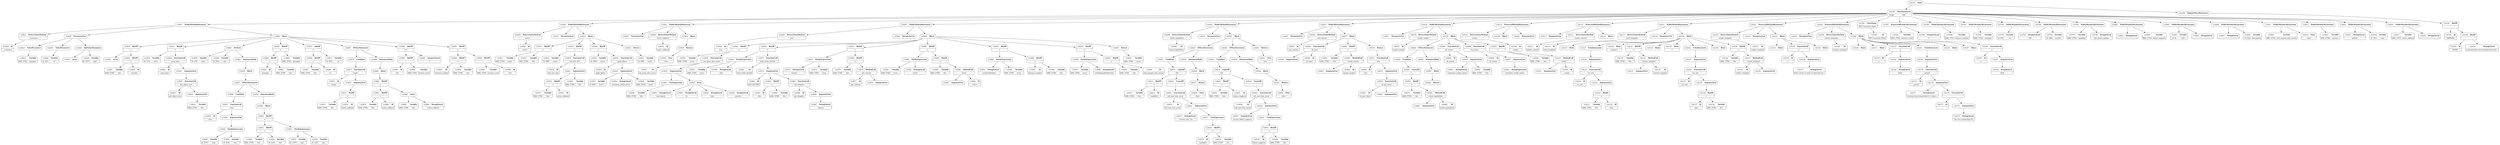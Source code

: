 digraph ast {
node [shape=none];
123905 [label=<<TABLE border='1' cellspacing='0' cellpadding='10' style='rounded' ><TR><TD border='0'>123905</TD><TD border='0'><B>Array</B></TD></TR></TABLE>>];
123904 [label=<<TABLE border='1' cellspacing='0' cellpadding='10' style='rounded' ><TR><TD border='0'>123904</TD><TD border='0'><B>BinOP</B></TD></TR><HR/><TR><TD border='0' cellpadding='5' colspan='2'>=</TD></TR></TABLE>>];
123904 -> 123903 [weight=2];
123904 -> 123905 [weight=2];
123907 [label=<<TABLE border='1' cellspacing='0' cellpadding='10' style='rounded' ><TR><TD border='0'>123907</TD><TD border='0'><B>PublicMethodStatement</B></TD></TR></TABLE>>];
123907 -> 123821 [weight=2];
123907 -> 123829 [weight=2];
123907 -> 123906 [weight=2];
123906 [label=<<TABLE border='1' cellspacing='0' cellpadding='10' style='rounded' ><TR><TD border='0'>123906</TD><TD border='0'><B>Block</B></TD></TR></TABLE>>];
123906 -> 123831 [weight=2];
123906 -> 123860 [weight=2];
123906 -> 123865 [weight=2];
123906 -> 123870 [weight=2];
123906 -> 123887 [weight=2];
123906 -> 123892 [weight=2];
123906 -> 123897 [weight=2];
123906 -> 123904 [weight=2];
123909 [label=<<TABLE border='1' cellspacing='0' cellpadding='10' style='rounded' ><TR><TD border='0'>123909</TD><TD border='0'><B>ReturnValueMethod</B></TD></TR><HR/><TR><TD border='0' cellpadding='5' colspan='2'>active</TD></TR></TABLE>>];
123909 -> 123908 [weight=2];
123908 [label=<<TABLE border='1' cellspacing='0' cellpadding='10' style='rounded' ><TR><TD border='0'>123908</TD><TD border='0'><B>Id</B></TD></TR><HR/><TR><TD border='0' cellpadding='5' colspan='2'>active</TD></TR></TABLE>>];
123911 [label=<<TABLE border='1' cellspacing='0' cellpadding='10' style='rounded' ><TR><TD border='0'>123911</TD><TD border='0'><B>Variable</B></TD></TR><HR/><TR><TD border='0' cellpadding='5'>(666, 2759)</TD><TD border='0' cellpadding='5'>panel</TD></TR></TABLE>>];
123910 [label=<<TABLE border='1' cellspacing='0' cellpadding='10' style='rounded' ><TR><TD border='0'>123910</TD><TD border='0'><B>ParameterList</B></TD></TR></TABLE>>];
123913 [label=<<TABLE border='1' cellspacing='0' cellpadding='10' style='rounded' ><TR><TD border='0'>123913</TD><TD border='0'><B>Variable</B></TD></TR><HR/><TR><TD border='0' cellpadding='5'>(666, 2758)</TD><TD border='0' cellpadding='5'>this</TD></TR></TABLE>>];
123912 [label=<<TABLE border='1' cellspacing='0' cellpadding='10' style='rounded' ><TR><TD border='0'>123912</TD><TD border='0'><B>BinOP</B></TD></TR><HR/><TR><TD border='0' cellpadding='5' colspan='2'>=</TD></TR></TABLE>>];
123912 -> 123911 [weight=2];
123912 -> 123913 [weight=2];
123915 [label=<<TABLE border='1' cellspacing='0' cellpadding='10' style='rounded' ><TR><TD border='0'>123915</TD><TD border='0'><B>BinOP</B></TD></TR><HR/><TR><TD border='0' cellpadding='5' colspan='2'>=</TD></TR></TABLE>>];
123915 -> 123914 [weight=2];
123915 -> 123922 [weight=2];
123914 [label=<<TABLE border='1' cellspacing='0' cellpadding='10' style='rounded' ><TR><TD border='0'>123914</TD><TD border='0'><B>Variable</B></TD></TR><HR/><TR><TD border='0' cellpadding='5'>(0, 849)</TD><TD border='0' cellpadding='5'>active</TD></TR></TABLE>>];
123917 [label=<<TABLE border='1' cellspacing='0' cellpadding='10' style='rounded' ><TR><TD border='0'>123917</TD><TD border='0'><B>Variable</B></TD></TR><HR/><TR><TD border='0' cellpadding='5'>(666, 2758)</TD><TD border='0' cellpadding='5'>this</TD></TR></TABLE>>];
123916 [label=<<TABLE border='1' cellspacing='0' cellpadding='10' style='rounded' ><TR><TD border='0'>123916</TD><TD border='0'><B>Id</B></TD></TR><HR/><TR><TD border='0' cellpadding='5' colspan='2'>call_user_func</TD></TR></TABLE>>];
123919 [label=<<TABLE border='1' cellspacing='0' cellpadding='10' style='rounded' ><TR><TD border='0'>123919</TD><TD border='0'><B>BinOP</B></TD></TR><HR/><TR><TD border='0' cellpadding='5' colspan='2'>-&gt;</TD></TR></TABLE>>];
123919 -> 123917 [weight=2];
123919 -> 123918 [weight=2];
123918 [label=<<TABLE border='1' cellspacing='0' cellpadding='10' style='rounded' ><TR><TD border='0'>123918</TD><TD border='0'><B>Id</B></TD></TR><HR/><TR><TD border='0' cellpadding='5' colspan='2'>active_callback</TD></TR></TABLE>>];
123921 [label=<<TABLE border='1' cellspacing='0' cellpadding='10' style='rounded' ><TR><TD border='0'>123921</TD><TD border='0'><B>ArgumentList</B></TD></TR></TABLE>>];
123921 -> 123919 [weight=2];
123921 -> 123920 [weight=2];
123920 [label=<<TABLE border='1' cellspacing='0' cellpadding='10' style='rounded' ><TR><TD border='0'>123920</TD><TD border='0'><B>Variable</B></TD></TR><HR/><TR><TD border='0' cellpadding='5'>(666, 2758)</TD><TD border='0' cellpadding='5'>this</TD></TR></TABLE>>];
123923 [label=<<TABLE border='1' cellspacing='0' cellpadding='10' style='rounded' ><TR><TD border='0'>123923</TD><TD border='0'><B>Variable</B></TD></TR><HR/><TR><TD border='0' cellpadding='5'>(0, 849)</TD><TD border='0' cellpadding='5'>active</TD></TR></TABLE>>];
123922 [label=<<TABLE border='1' cellspacing='0' cellpadding='10' style='rounded' ><TR><TD border='0'>123922</TD><TD border='0'><B>FunctionCall</B></TD></TR><HR/><TR><TD border='0' cellpadding='5' colspan='2'>call_user_func</TD></TR></TABLE>>];
123922 -> 123916 [weight=2];
123922 -> 123921 [weight=2];
123925 [label=<<TABLE border='1' cellspacing='0' cellpadding='10' style='rounded' ><TR><TD border='0'>123925</TD><TD border='0'><B>Id</B></TD></TR><HR/><TR><TD border='0' cellpadding='5' colspan='2'>apply_filters</TD></TR></TABLE>>];
123924 [label=<<TABLE border='1' cellspacing='0' cellpadding='10' style='rounded' ><TR><TD border='0'>123924</TD><TD border='0'><B>BinOP</B></TD></TR><HR/><TR><TD border='0' cellpadding='5' colspan='2'>=</TD></TR></TABLE>>];
123924 -> 123923 [weight=2];
123924 -> 123930 [weight=2];
123927 [label=<<TABLE border='1' cellspacing='0' cellpadding='10' style='rounded' ><TR><TD border='0'>123927</TD><TD border='0'><B>Variable</B></TD></TR><HR/><TR><TD border='0' cellpadding='5'>(0, 849)</TD><TD border='0' cellpadding='5'>active</TD></TR></TABLE>>];
123926 [label=<<TABLE border='1' cellspacing='0' cellpadding='10' style='rounded' ><TR><TD border='0'>123926</TD><TD border='0'><B>StringLiteral</B></TD></TR><HR/><TR><TD border='0' cellpadding='5' colspan='2'>customize_panel_active</TD></TR></TABLE>>];
123929 [label=<<TABLE border='1' cellspacing='0' cellpadding='10' style='rounded' ><TR><TD border='0'>123929</TD><TD border='0'><B>ArgumentList</B></TD></TR></TABLE>>];
123929 -> 123926 [weight=2];
123929 -> 123927 [weight=2];
123929 -> 123928 [weight=2];
123928 [label=<<TABLE border='1' cellspacing='0' cellpadding='10' style='rounded' ><TR><TD border='0'>123928</TD><TD border='0'><B>Variable</B></TD></TR><HR/><TR><TD border='0' cellpadding='5'>(666, 2759)</TD><TD border='0' cellpadding='5'>panel</TD></TR></TABLE>>];
123931 [label=<<TABLE border='1' cellspacing='0' cellpadding='10' style='rounded' ><TR><TD border='0'>123931</TD><TD border='0'><B>Variable</B></TD></TR><HR/><TR><TD border='0' cellpadding='5'>(0, 849)</TD><TD border='0' cellpadding='5'>active</TD></TR></TABLE>>];
123930 [label=<<TABLE border='1' cellspacing='0' cellpadding='10' style='rounded' ><TR><TD border='0'>123930</TD><TD border='0'><B>FunctionCall</B></TD></TR><HR/><TR><TD border='0' cellpadding='5' colspan='2'>apply_filters</TD></TR></TABLE>>];
123930 -> 123925 [weight=2];
123930 -> 123929 [weight=2];
123933 [label=<<TABLE border='1' cellspacing='0' cellpadding='10' style='rounded' ><TR><TD border='0'>123933</TD><TD border='0'><B>Block</B></TD></TR></TABLE>>];
123933 -> 123912 [weight=2];
123933 -> 123915 [weight=2];
123933 -> 123924 [weight=2];
123933 -> 123932 [weight=2];
123932 [label=<<TABLE border='1' cellspacing='0' cellpadding='10' style='rounded' ><TR><TD border='0'>123932</TD><TD border='0'><B>Return</B></TD></TR></TABLE>>];
123932 -> 123931 [weight=2];
123935 [label=<<TABLE border='1' cellspacing='0' cellpadding='10' style='rounded' ><TR><TD border='0'>123935</TD><TD border='0'><B>Id</B></TD></TR><HR/><TR><TD border='0' cellpadding='5' colspan='2'>active_callback</TD></TR></TABLE>>];
123934 [label=<<TABLE border='1' cellspacing='0' cellpadding='10' style='rounded' ><TR><TD border='0'>123934</TD><TD border='0'><B>PublicMethodStatement</B></TD></TR></TABLE>>];
123934 -> 123909 [weight=2];
123934 -> 123910 [weight=2];
123934 -> 123933 [weight=2];
123937 [label=<<TABLE border='1' cellspacing='0' cellpadding='10' style='rounded' ><TR><TD border='0'>123937</TD><TD border='0'><B>ParameterList</B></TD></TR></TABLE>>];
123936 [label=<<TABLE border='1' cellspacing='0' cellpadding='10' style='rounded' ><TR><TD border='0'>123936</TD><TD border='0'><B>ReturnValueMethod</B></TD></TR><HR/><TR><TD border='0' cellpadding='5' colspan='2'>active_callback</TD></TR></TABLE>>];
123936 -> 123935 [weight=2];
123939 [label=<<TABLE border='1' cellspacing='0' cellpadding='10' style='rounded' ><TR><TD border='0'>123939</TD><TD border='0'><B>Return</B></TD></TR></TABLE>>];
123939 -> 123938 [weight=2];
123938 [label=<<TABLE border='1' cellspacing='0' cellpadding='10' style='rounded' ><TR><TD border='0'>123938</TD><TD border='0'><B>True</B></TD></TR><HR/><TR><TD border='0' cellpadding='5' colspan='2'>true</TD></TR></TABLE>>];
123941 [label=<<TABLE border='1' cellspacing='0' cellpadding='10' style='rounded' ><TR><TD border='0'>123941</TD><TD border='0'><B>PublicMethodStatement</B></TD></TR></TABLE>>];
123941 -> 123936 [weight=2];
123941 -> 123937 [weight=2];
123941 -> 123940 [weight=2];
123940 [label=<<TABLE border='1' cellspacing='0' cellpadding='10' style='rounded' ><TR><TD border='0'>123940</TD><TD border='0'><B>Block</B></TD></TR></TABLE>>];
123940 -> 123939 [weight=2];
123943 [label=<<TABLE border='1' cellspacing='0' cellpadding='10' style='rounded' ><TR><TD border='0'>123943</TD><TD border='0'><B>ReturnValueMethod</B></TD></TR><HR/><TR><TD border='0' cellpadding='5' colspan='2'>json</TD></TR></TABLE>>];
123943 -> 123942 [weight=2];
123942 [label=<<TABLE border='1' cellspacing='0' cellpadding='10' style='rounded' ><TR><TD border='0'>123942</TD><TD border='0'><B>Id</B></TD></TR><HR/><TR><TD border='0' cellpadding='5' colspan='2'>json</TD></TR></TABLE>>];
123945 [label=<<TABLE border='1' cellspacing='0' cellpadding='10' style='rounded' ><TR><TD border='0'>123945</TD><TD border='0'><B>Variable</B></TD></TR><HR/><TR><TD border='0' cellpadding='5'>(666, 2760)</TD><TD border='0' cellpadding='5'>array</TD></TR></TABLE>>];
123944 [label=<<TABLE border='1' cellspacing='0' cellpadding='10' style='rounded' ><TR><TD border='0'>123944</TD><TD border='0'><B>ParameterList</B></TD></TR></TABLE>>];
123947 [label=<<TABLE border='1' cellspacing='0' cellpadding='10' style='rounded' ><TR><TD border='0'>123947</TD><TD border='0'><B>Id</B></TD></TR><HR/><TR><TD border='0' cellpadding='5' colspan='2'>wp_array_slice_assoc</TD></TR></TABLE>>];
123946 [label=<<TABLE border='1' cellspacing='0' cellpadding='10' style='rounded' ><TR><TD border='0'>123946</TD><TD border='0'><B>BinOP</B></TD></TR><HR/><TR><TD border='0' cellpadding='5' colspan='2'>=</TD></TR></TABLE>>];
123946 -> 123945 [weight=2];
123946 -> 123956 [weight=2];
123949 [label=<<TABLE border='1' cellspacing='0' cellpadding='10' style='rounded' ><TR><TD border='0'>123949</TD><TD border='0'><B>CastExpression</B></TD></TR></TABLE>>];
123949 -> 123948 [weight=2];
123948 [label=<<TABLE border='1' cellspacing='0' cellpadding='10' style='rounded' ><TR><TD border='0'>123948</TD><TD border='0'><B>Variable</B></TD></TR><HR/><TR><TD border='0' cellpadding='5'>(666, 2758)</TD><TD border='0' cellpadding='5'>this</TD></TR></TABLE>>];
123951 [label=<<TABLE border='1' cellspacing='0' cellpadding='10' style='rounded' ><TR><TD border='0'>123951</TD><TD border='0'><B>StringLiteral</B></TD></TR><HR/><TR><TD border='0' cellpadding='5' colspan='2'>description</TD></TR></TABLE>>];
123950 [label=<<TABLE border='1' cellspacing='0' cellpadding='10' style='rounded' ><TR><TD border='0'>123950</TD><TD border='0'><B>StringLiteral</B></TD></TR><HR/><TR><TD border='0' cellpadding='5' colspan='2'>id</TD></TR></TABLE>>];
123953 [label=<<TABLE border='1' cellspacing='0' cellpadding='10' style='rounded' ><TR><TD border='0'>123953</TD><TD border='0'><B>StringLiteral</B></TD></TR><HR/><TR><TD border='0' cellpadding='5' colspan='2'>type</TD></TR></TABLE>>];
123952 [label=<<TABLE border='1' cellspacing='0' cellpadding='10' style='rounded' ><TR><TD border='0'>123952</TD><TD border='0'><B>StringLiteral</B></TD></TR><HR/><TR><TD border='0' cellpadding='5' colspan='2'>priority</TD></TR></TABLE>>];
123955 [label=<<TABLE border='1' cellspacing='0' cellpadding='10' style='rounded' ><TR><TD border='0'>123955</TD><TD border='0'><B>ArgumentList</B></TD></TR></TABLE>>];
123955 -> 123949 [weight=2];
123955 -> 123954 [weight=2];
123954 [label=<<TABLE border='1' cellspacing='0' cellpadding='10' style='rounded' ><TR><TD border='0'>123954</TD><TD border='0'><B>Array</B></TD></TR></TABLE>>];
123954 -> 123950 [weight=2];
123954 -> 123951 [weight=2];
123954 -> 123952 [weight=2];
123954 -> 123953 [weight=2];
123957 [label=<<TABLE border='1' cellspacing='0' cellpadding='10' style='rounded' ><TR><TD border='0'>123957</TD><TD border='0'><B>Variable</B></TD></TR><HR/><TR><TD border='0' cellpadding='5'>(666, 2760)</TD><TD border='0' cellpadding='5'>array</TD></TR></TABLE>>];
123956 [label=<<TABLE border='1' cellspacing='0' cellpadding='10' style='rounded' ><TR><TD border='0'>123956</TD><TD border='0'><B>FunctionCall</B></TD></TR><HR/><TR><TD border='0' cellpadding='5' colspan='2'>wp_array_slice_assoc</TD></TR></TABLE>>];
123956 -> 123947 [weight=2];
123956 -> 123955 [weight=2];
123959 [label=<<TABLE border='1' cellspacing='0' cellpadding='10' style='rounded' ><TR><TD border='0'>123959</TD><TD border='0'><B>PostfixExpression</B></TD></TR></TABLE>>];
123959 -> 123957 [weight=2];
123959 -> 123958 [weight=2];
123958 [label=<<TABLE border='1' cellspacing='0' cellpadding='10' style='rounded' ><TR><TD border='0'>123958</TD><TD border='0'><B>StringLiteral</B></TD></TR><HR/><TR><TD border='0' cellpadding='5' colspan='2'>title</TD></TR></TABLE>>];
123961 [label=<<TABLE border='1' cellspacing='0' cellpadding='10' style='rounded' ><TR><TD border='0'>123961</TD><TD border='0'><B>Id</B></TD></TR><HR/><TR><TD border='0' cellpadding='5' colspan='2'>html_entity_decode</TD></TR></TABLE>>];
123960 [label=<<TABLE border='1' cellspacing='0' cellpadding='10' style='rounded' ><TR><TD border='0'>123960</TD><TD border='0'><B>BinOP</B></TD></TR><HR/><TR><TD border='0' cellpadding='5' colspan='2'>=</TD></TR></TABLE>>];
123960 -> 123959 [weight=2];
123960 -> 123971 [weight=2];
123963 [label=<<TABLE border='1' cellspacing='0' cellpadding='10' style='rounded' ><TR><TD border='0'>123963</TD><TD border='0'><B>Id</B></TD></TR><HR/><TR><TD border='0' cellpadding='5' colspan='2'>title</TD></TR></TABLE>>];
123962 [label=<<TABLE border='1' cellspacing='0' cellpadding='10' style='rounded' ><TR><TD border='0'>123962</TD><TD border='0'><B>Variable</B></TD></TR><HR/><TR><TD border='0' cellpadding='5'>(666, 2758)</TD><TD border='0' cellpadding='5'>this</TD></TR></TABLE>>];
123965 [label=<<TABLE border='1' cellspacing='0' cellpadding='10' style='rounded' ><TR><TD border='0'>123965</TD><TD border='0'><B>Id</B></TD></TR><HR/><TR><TD border='0' cellpadding='5' colspan='2'>ENT_QUOTES</TD></TR></TABLE>>];
123964 [label=<<TABLE border='1' cellspacing='0' cellpadding='10' style='rounded' ><TR><TD border='0'>123964</TD><TD border='0'><B>BinOP</B></TD></TR><HR/><TR><TD border='0' cellpadding='5' colspan='2'>-&gt;</TD></TR></TABLE>>];
123964 -> 123962 [weight=2];
123964 -> 123963 [weight=2];
123967 [label=<<TABLE border='1' cellspacing='0' cellpadding='10' style='rounded' ><TR><TD border='0'>123967</TD><TD border='0'><B>StringLiteral</B></TD></TR><HR/><TR><TD border='0' cellpadding='5' colspan='2'>charset</TD></TR></TABLE>>];
123966 [label=<<TABLE border='1' cellspacing='0' cellpadding='10' style='rounded' ><TR><TD border='0'>123966</TD><TD border='0'><B>Id</B></TD></TR><HR/><TR><TD border='0' cellpadding='5' colspan='2'>get_bloginfo</TD></TR></TABLE>>];
123969 [label=<<TABLE border='1' cellspacing='0' cellpadding='10' style='rounded' ><TR><TD border='0'>123969</TD><TD border='0'><B>FunctionCall</B></TD></TR><HR/><TR><TD border='0' cellpadding='5' colspan='2'>get_bloginfo</TD></TR></TABLE>>];
123969 -> 123966 [weight=2];
123969 -> 123968 [weight=2];
123968 [label=<<TABLE border='1' cellspacing='0' cellpadding='10' style='rounded' ><TR><TD border='0'>123968</TD><TD border='0'><B>ArgumentList</B></TD></TR></TABLE>>];
123968 -> 123967 [weight=2];
123971 [label=<<TABLE border='1' cellspacing='0' cellpadding='10' style='rounded' ><TR><TD border='0'>123971</TD><TD border='0'><B>FunctionCall</B></TD></TR><HR/><TR><TD border='0' cellpadding='5' colspan='2'>html_entity_decode</TD></TR></TABLE>>];
123971 -> 123961 [weight=2];
123971 -> 123970 [weight=2];
123970 [label=<<TABLE border='1' cellspacing='0' cellpadding='10' style='rounded' ><TR><TD border='0'>123970</TD><TD border='0'><B>ArgumentList</B></TD></TR></TABLE>>];
123970 -> 123964 [weight=2];
123970 -> 123965 [weight=2];
123970 -> 123969 [weight=2];
123973 [label=<<TABLE border='1' cellspacing='0' cellpadding='10' style='rounded' ><TR><TD border='0'>123973</TD><TD border='0'><B>StringLiteral</B></TD></TR><HR/><TR><TD border='0' cellpadding='5' colspan='2'>content</TD></TR></TABLE>>];
123972 [label=<<TABLE border='1' cellspacing='0' cellpadding='10' style='rounded' ><TR><TD border='0'>123972</TD><TD border='0'><B>Variable</B></TD></TR><HR/><TR><TD border='0' cellpadding='5'>(666, 2760)</TD><TD border='0' cellpadding='5'>array</TD></TR></TABLE>>];
123975 [label=<<TABLE border='1' cellspacing='0' cellpadding='10' style='rounded' ><TR><TD border='0'>123975</TD><TD border='0'><B>BinOP</B></TD></TR><HR/><TR><TD border='0' cellpadding='5' colspan='2'>=</TD></TR></TABLE>>];
123975 -> 123974 [weight=2];
123975 -> 123980 [weight=2];
123974 [label=<<TABLE border='1' cellspacing='0' cellpadding='10' style='rounded' ><TR><TD border='0'>123974</TD><TD border='0'><B>PostfixExpression</B></TD></TR></TABLE>>];
123974 -> 123972 [weight=2];
123974 -> 123973 [weight=2];
123977 [label=<<TABLE border='1' cellspacing='0' cellpadding='10' style='rounded' ><TR><TD border='0'>123977</TD><TD border='0'><B>Id</B></TD></TR><HR/><TR><TD border='0' cellpadding='5' colspan='2'>get_content</TD></TR></TABLE>>];
123976 [label=<<TABLE border='1' cellspacing='0' cellpadding='10' style='rounded' ><TR><TD border='0'>123976</TD><TD border='0'><B>Variable</B></TD></TR><HR/><TR><TD border='0' cellpadding='5'>(666, 2758)</TD><TD border='0' cellpadding='5'>this</TD></TR></TABLE>>];
123979 [label=<<TABLE border='1' cellspacing='0' cellpadding='10' style='rounded' ><TR><TD border='0'>123979</TD><TD border='0'><B>MethodCall</B></TD></TR><HR/><TR><TD border='0' cellpadding='5' colspan='2'>get_content</TD></TR></TABLE>>];
123979 -> 123977 [weight=2];
123979 -> 123978 [weight=2];
123978 [label=<<TABLE border='1' cellspacing='0' cellpadding='10' style='rounded' ><TR><TD border='0'>123978</TD><TD border='0'><B>ArgumentList</B></TD></TR></TABLE>>];
123981 [label=<<TABLE border='1' cellspacing='0' cellpadding='10' style='rounded' ><TR><TD border='0'>123981</TD><TD border='0'><B>Variable</B></TD></TR><HR/><TR><TD border='0' cellpadding='5'>(666, 2760)</TD><TD border='0' cellpadding='5'>array</TD></TR></TABLE>>];
123980 [label=<<TABLE border='1' cellspacing='0' cellpadding='10' style='rounded' ><TR><TD border='0'>123980</TD><TD border='0'><B>BinOP</B></TD></TR><HR/><TR><TD border='0' cellpadding='5' colspan='2'>-&gt;</TD></TR></TABLE>>];
123980 -> 123976 [weight=2];
123980 -> 123979 [weight=2];
123983 [label=<<TABLE border='1' cellspacing='0' cellpadding='10' style='rounded' ><TR><TD border='0'>123983</TD><TD border='0'><B>PostfixExpression</B></TD></TR></TABLE>>];
123983 -> 123981 [weight=2];
123983 -> 123982 [weight=2];
123982 [label=<<TABLE border='1' cellspacing='0' cellpadding='10' style='rounded' ><TR><TD border='0'>123982</TD><TD border='0'><B>StringLiteral</B></TD></TR><HR/><TR><TD border='0' cellpadding='5' colspan='2'>active</TD></TR></TABLE>>];
123985 [label=<<TABLE border='1' cellspacing='0' cellpadding='10' style='rounded' ><TR><TD border='0'>123985</TD><TD border='0'><B>Variable</B></TD></TR><HR/><TR><TD border='0' cellpadding='5'>(666, 2758)</TD><TD border='0' cellpadding='5'>this</TD></TR></TABLE>>];
123984 [label=<<TABLE border='1' cellspacing='0' cellpadding='10' style='rounded' ><TR><TD border='0'>123984</TD><TD border='0'><B>BinOP</B></TD></TR><HR/><TR><TD border='0' cellpadding='5' colspan='2'>=</TD></TR></TABLE>>];
123984 -> 123983 [weight=2];
123984 -> 123989 [weight=2];
123987 [label=<<TABLE border='1' cellspacing='0' cellpadding='10' style='rounded' ><TR><TD border='0'>123987</TD><TD border='0'><B>ArgumentList</B></TD></TR></TABLE>>];
123986 [label=<<TABLE border='1' cellspacing='0' cellpadding='10' style='rounded' ><TR><TD border='0'>123986</TD><TD border='0'><B>Id</B></TD></TR><HR/><TR><TD border='0' cellpadding='5' colspan='2'>active</TD></TR></TABLE>>];
123989 [label=<<TABLE border='1' cellspacing='0' cellpadding='10' style='rounded' ><TR><TD border='0'>123989</TD><TD border='0'><B>BinOP</B></TD></TR><HR/><TR><TD border='0' cellpadding='5' colspan='2'>-&gt;</TD></TR></TABLE>>];
123989 -> 123985 [weight=2];
123989 -> 123988 [weight=2];
123988 [label=<<TABLE border='1' cellspacing='0' cellpadding='10' style='rounded' ><TR><TD border='0'>123988</TD><TD border='0'><B>MethodCall</B></TD></TR><HR/><TR><TD border='0' cellpadding='5' colspan='2'>active</TD></TR></TABLE>>];
123988 -> 123986 [weight=2];
123988 -> 123987 [weight=2];
123991 [label=<<TABLE border='1' cellspacing='0' cellpadding='10' style='rounded' ><TR><TD border='0'>123991</TD><TD border='0'><B>StringLiteral</B></TD></TR><HR/><TR><TD border='0' cellpadding='5' colspan='2'>instanceNumber</TD></TR></TABLE>>];
123990 [label=<<TABLE border='1' cellspacing='0' cellpadding='10' style='rounded' ><TR><TD border='0'>123990</TD><TD border='0'><B>Variable</B></TD></TR><HR/><TR><TD border='0' cellpadding='5'>(666, 2760)</TD><TD border='0' cellpadding='5'>array</TD></TR></TABLE>>];
123993 [label=<<TABLE border='1' cellspacing='0' cellpadding='10' style='rounded' ><TR><TD border='0'>123993</TD><TD border='0'><B>BinOP</B></TD></TR><HR/><TR><TD border='0' cellpadding='5' colspan='2'>=</TD></TR></TABLE>>];
123993 -> 123992 [weight=2];
123993 -> 123996 [weight=2];
123992 [label=<<TABLE border='1' cellspacing='0' cellpadding='10' style='rounded' ><TR><TD border='0'>123992</TD><TD border='0'><B>PostfixExpression</B></TD></TR></TABLE>>];
123992 -> 123990 [weight=2];
123992 -> 123991 [weight=2];
123995 [label=<<TABLE border='1' cellspacing='0' cellpadding='10' style='rounded' ><TR><TD border='0'>123995</TD><TD border='0'><B>Id</B></TD></TR><HR/><TR><TD border='0' cellpadding='5' colspan='2'>instance_number</TD></TR></TABLE>>];
123994 [label=<<TABLE border='1' cellspacing='0' cellpadding='10' style='rounded' ><TR><TD border='0'>123994</TD><TD border='0'><B>Variable</B></TD></TR><HR/><TR><TD border='0' cellpadding='5'>(666, 2758)</TD><TD border='0' cellpadding='5'>this</TD></TR></TABLE>>];
123997 [label=<<TABLE border='1' cellspacing='0' cellpadding='10' style='rounded' ><TR><TD border='0'>123997</TD><TD border='0'><B>Variable</B></TD></TR><HR/><TR><TD border='0' cellpadding='5'>(666, 2760)</TD><TD border='0' cellpadding='5'>array</TD></TR></TABLE>>];
123996 [label=<<TABLE border='1' cellspacing='0' cellpadding='10' style='rounded' ><TR><TD border='0'>123996</TD><TD border='0'><B>BinOP</B></TD></TR><HR/><TR><TD border='0' cellpadding='5' colspan='2'>-&gt;</TD></TR></TABLE>>];
123996 -> 123994 [weight=2];
123996 -> 123995 [weight=2];
123999 [label=<<TABLE border='1' cellspacing='0' cellpadding='10' style='rounded' ><TR><TD border='0'>123999</TD><TD border='0'><B>PostfixExpression</B></TD></TR></TABLE>>];
123999 -> 123997 [weight=2];
123999 -> 123998 [weight=2];
123998 [label=<<TABLE border='1' cellspacing='0' cellpadding='10' style='rounded' ><TR><TD border='0'>123998</TD><TD border='0'><B>StringLiteral</B></TD></TR><HR/><TR><TD border='0' cellpadding='5' colspan='2'>autoExpandSoleSection</TD></TR></TABLE>>];
124001 [label=<<TABLE border='1' cellspacing='0' cellpadding='10' style='rounded' ><TR><TD border='0'>124001</TD><TD border='0'><B>Variable</B></TD></TR><HR/><TR><TD border='0' cellpadding='5'>(666, 2758)</TD><TD border='0' cellpadding='5'>this</TD></TR></TABLE>>];
124000 [label=<<TABLE border='1' cellspacing='0' cellpadding='10' style='rounded' ><TR><TD border='0'>124000</TD><TD border='0'><B>BinOP</B></TD></TR><HR/><TR><TD border='0' cellpadding='5' colspan='2'>=</TD></TR></TABLE>>];
124000 -> 123999 [weight=2];
124000 -> 124003 [weight=2];
124003 [label=<<TABLE border='1' cellspacing='0' cellpadding='10' style='rounded' ><TR><TD border='0'>124003</TD><TD border='0'><B>BinOP</B></TD></TR><HR/><TR><TD border='0' cellpadding='5' colspan='2'>-&gt;</TD></TR></TABLE>>];
124003 -> 124001 [weight=2];
124003 -> 124002 [weight=2];
124002 [label=<<TABLE border='1' cellspacing='0' cellpadding='10' style='rounded' ><TR><TD border='0'>124002</TD><TD border='0'><B>Id</B></TD></TR><HR/><TR><TD border='0' cellpadding='5' colspan='2'>auto_expand_sole_section</TD></TR></TABLE>>];
124005 [label=<<TABLE border='1' cellspacing='0' cellpadding='10' style='rounded' ><TR><TD border='0'>124005</TD><TD border='0'><B>Return</B></TD></TR></TABLE>>];
124005 -> 124004 [weight=2];
124004 [label=<<TABLE border='1' cellspacing='0' cellpadding='10' style='rounded' ><TR><TD border='0'>124004</TD><TD border='0'><B>Variable</B></TD></TR><HR/><TR><TD border='0' cellpadding='5'>(666, 2760)</TD><TD border='0' cellpadding='5'>array</TD></TR></TABLE>>];
124007 [label=<<TABLE border='1' cellspacing='0' cellpadding='10' style='rounded' ><TR><TD border='0'>124007</TD><TD border='0'><B>PublicMethodStatement</B></TD></TR></TABLE>>];
124007 -> 123943 [weight=2];
124007 -> 123944 [weight=2];
124007 -> 124006 [weight=2];
124006 [label=<<TABLE border='1' cellspacing='0' cellpadding='10' style='rounded' ><TR><TD border='0'>124006</TD><TD border='0'><B>Block</B></TD></TR></TABLE>>];
124006 -> 123946 [weight=2];
124006 -> 123960 [weight=2];
124006 -> 123975 [weight=2];
124006 -> 123984 [weight=2];
124006 -> 123993 [weight=2];
124006 -> 124000 [weight=2];
124006 -> 124005 [weight=2];
124009 [label=<<TABLE border='1' cellspacing='0' cellpadding='10' style='rounded' ><TR><TD border='0'>124009</TD><TD border='0'><B>ReturnValueMethod</B></TD></TR><HR/><TR><TD border='0' cellpadding='5' colspan='2'>check_capabilities</TD></TR></TABLE>>];
124009 -> 124008 [weight=2];
124008 [label=<<TABLE border='1' cellspacing='0' cellpadding='10' style='rounded' ><TR><TD border='0'>124008</TD><TD border='0'><B>Id</B></TD></TR><HR/><TR><TD border='0' cellpadding='5' colspan='2'>check_capabilities</TD></TR></TABLE>>];
124011 [label=<<TABLE border='1' cellspacing='0' cellpadding='10' style='rounded' ><TR><TD border='0'>124011</TD><TD border='0'><B>Variable</B></TD></TR><HR/><TR><TD border='0' cellpadding='5'>(666, 2758)</TD><TD border='0' cellpadding='5'>this</TD></TR></TABLE>>];
124010 [label=<<TABLE border='1' cellspacing='0' cellpadding='10' style='rounded' ><TR><TD border='0'>124010</TD><TD border='0'><B>ParameterList</B></TD></TR></TABLE>>];
124013 [label=<<TABLE border='1' cellspacing='0' cellpadding='10' style='rounded' ><TR><TD border='0'>124013</TD><TD border='0'><B>BinOP</B></TD></TR><HR/><TR><TD border='0' cellpadding='5' colspan='2'>-&gt;</TD></TR></TABLE>>];
124013 -> 124011 [weight=2];
124013 -> 124012 [weight=2];
124012 [label=<<TABLE border='1' cellspacing='0' cellpadding='10' style='rounded' ><TR><TD border='0'>124012</TD><TD border='0'><B>Id</B></TD></TR><HR/><TR><TD border='0' cellpadding='5' colspan='2'>capability</TD></TR></TABLE>>];
124014 [label=<<TABLE border='1' cellspacing='0' cellpadding='10' style='rounded' ><TR><TD border='0'>124014</TD><TD border='0'><B>LogicOP</B></TD></TR><HR/><TR><TD border='0' cellpadding='5' colspan='2'>&amp;&amp;</TD></TR></TABLE>>];
124014 -> 124013 [weight=2];
124014 -> 124024 [weight=2];
124017 [label=<<TABLE border='1' cellspacing='0' cellpadding='10' style='rounded' ><TR><TD border='0'>124017</TD><TD border='0'><B>StringLiteral</B></TD></TR><HR/><TR><TD border='0' cellpadding='5' colspan='2'>current_user_can</TD></TR></TABLE>>];
124016 [label=<<TABLE border='1' cellspacing='0' cellpadding='10' style='rounded' ><TR><TD border='0'>124016</TD><TD border='0'><B>Id</B></TD></TR><HR/><TR><TD border='0' cellpadding='5' colspan='2'>call_user_func_array</TD></TR></TABLE>>];
124019 [label=<<TABLE border='1' cellspacing='0' cellpadding='10' style='rounded' ><TR><TD border='0'>124019</TD><TD border='0'><B>Id</B></TD></TR><HR/><TR><TD border='0' cellpadding='5' colspan='2'>capability</TD></TR></TABLE>>];
124018 [label=<<TABLE border='1' cellspacing='0' cellpadding='10' style='rounded' ><TR><TD border='0'>124018</TD><TD border='0'><B>Variable</B></TD></TR><HR/><TR><TD border='0' cellpadding='5'>(666, 2758)</TD><TD border='0' cellpadding='5'>this</TD></TR></TABLE>>];
124021 [label=<<TABLE border='1' cellspacing='0' cellpadding='10' style='rounded' ><TR><TD border='0'>124021</TD><TD border='0'><B>CastExpression</B></TD></TR></TABLE>>];
124021 -> 124020 [weight=2];
124020 [label=<<TABLE border='1' cellspacing='0' cellpadding='10' style='rounded' ><TR><TD border='0'>124020</TD><TD border='0'><B>BinOP</B></TD></TR><HR/><TR><TD border='0' cellpadding='5' colspan='2'>-&gt;</TD></TR></TABLE>>];
124020 -> 124018 [weight=2];
124020 -> 124019 [weight=2];
124023 [label=<<TABLE border='1' cellspacing='0' cellpadding='10' style='rounded' ><TR><TD border='0'>124023</TD><TD border='0'><B>FunctionCall</B></TD></TR><HR/><TR><TD border='0' cellpadding='5' colspan='2'>call_user_func_array</TD></TR></TABLE>>];
124023 -> 124016 [weight=2];
124023 -> 124022 [weight=2];
124022 [label=<<TABLE border='1' cellspacing='0' cellpadding='10' style='rounded' ><TR><TD border='0'>124022</TD><TD border='0'><B>ArgumentList</B></TD></TR></TABLE>>];
124022 -> 124017 [weight=2];
124022 -> 124021 [weight=2];
124025 [label=<<TABLE border='1' cellspacing='0' cellpadding='10' style='rounded' ><TR><TD border='0'>124025</TD><TD border='0'><B>Condition</B></TD></TR></TABLE>>];
124025 -> 124014 [weight=2];
124024 [label=<<TABLE border='1' cellspacing='0' cellpadding='10' style='rounded' ><TR><TD border='0'>124024</TD><TD border='0'><B>UnaryOP</B></TD></TR><HR/><TR><TD border='0' cellpadding='5' colspan='2'>!</TD></TR></TABLE>>];
124024 -> 124023 [weight=2];
124027 [label=<<TABLE border='1' cellspacing='0' cellpadding='10' style='rounded' ><TR><TD border='0'>124027</TD><TD border='0'><B>Return</B></TD></TR></TABLE>>];
124027 -> 124026 [weight=2];
124026 [label=<<TABLE border='1' cellspacing='0' cellpadding='10' style='rounded' ><TR><TD border='0'>124026</TD><TD border='0'><B>False</B></TD></TR><HR/><TR><TD border='0' cellpadding='5' colspan='2'>false</TD></TR></TABLE>>];
124029 [label=<<TABLE border='1' cellspacing='0' cellpadding='10' style='rounded' ><TR><TD border='0'>124029</TD><TD border='0'><B>IfThenStatement</B></TD></TR></TABLE>>];
124029 -> 124025 [weight=2];
124029 -> 124030 [weight=2];
124028 [label=<<TABLE border='1' cellspacing='0' cellpadding='10' style='rounded' ><TR><TD border='0'>124028</TD><TD border='0'><B>Block</B></TD></TR></TABLE>>];
124028 -> 124027 [weight=2];
124031 [label=<<TABLE border='1' cellspacing='0' cellpadding='10' style='rounded' ><TR><TD border='0'>124031</TD><TD border='0'><B>Variable</B></TD></TR><HR/><TR><TD border='0' cellpadding='5'>(666, 2758)</TD><TD border='0' cellpadding='5'>this</TD></TR></TABLE>>];
124030 [label=<<TABLE border='1' cellspacing='0' cellpadding='10' style='rounded' ><TR><TD border='0'>124030</TD><TD border='0'><B>StatementBody</B></TD></TR></TABLE>>];
124030 -> 124028 [weight=2];
124033 [label=<<TABLE border='1' cellspacing='0' cellpadding='10' style='rounded' ><TR><TD border='0'>124033</TD><TD border='0'><B>BinOP</B></TD></TR><HR/><TR><TD border='0' cellpadding='5' colspan='2'>-&gt;</TD></TR></TABLE>>];
124033 -> 124031 [weight=2];
124033 -> 124032 [weight=2];
124032 [label=<<TABLE border='1' cellspacing='0' cellpadding='10' style='rounded' ><TR><TD border='0'>124032</TD><TD border='0'><B>Id</B></TD></TR><HR/><TR><TD border='0' cellpadding='5' colspan='2'>theme_supports</TD></TR></TABLE>>];
124034 [label=<<TABLE border='1' cellspacing='0' cellpadding='10' style='rounded' ><TR><TD border='0'>124034</TD><TD border='0'><B>LogicOP</B></TD></TR><HR/><TR><TD border='0' cellpadding='5' colspan='2'>&amp;&amp;</TD></TR></TABLE>>];
124034 -> 124033 [weight=2];
124034 -> 124044 [weight=2];
124037 [label=<<TABLE border='1' cellspacing='0' cellpadding='10' style='rounded' ><TR><TD border='0'>124037</TD><TD border='0'><B>StringLiteral</B></TD></TR><HR/><TR><TD border='0' cellpadding='5' colspan='2'>current_theme_supports</TD></TR></TABLE>>];
124036 [label=<<TABLE border='1' cellspacing='0' cellpadding='10' style='rounded' ><TR><TD border='0'>124036</TD><TD border='0'><B>Id</B></TD></TR><HR/><TR><TD border='0' cellpadding='5' colspan='2'>call_user_func_array</TD></TR></TABLE>>];
124039 [label=<<TABLE border='1' cellspacing='0' cellpadding='10' style='rounded' ><TR><TD border='0'>124039</TD><TD border='0'><B>Id</B></TD></TR><HR/><TR><TD border='0' cellpadding='5' colspan='2'>theme_supports</TD></TR></TABLE>>];
124038 [label=<<TABLE border='1' cellspacing='0' cellpadding='10' style='rounded' ><TR><TD border='0'>124038</TD><TD border='0'><B>Variable</B></TD></TR><HR/><TR><TD border='0' cellpadding='5'>(666, 2758)</TD><TD border='0' cellpadding='5'>this</TD></TR></TABLE>>];
124041 [label=<<TABLE border='1' cellspacing='0' cellpadding='10' style='rounded' ><TR><TD border='0'>124041</TD><TD border='0'><B>CastExpression</B></TD></TR></TABLE>>];
124041 -> 124040 [weight=2];
124040 [label=<<TABLE border='1' cellspacing='0' cellpadding='10' style='rounded' ><TR><TD border='0'>124040</TD><TD border='0'><B>BinOP</B></TD></TR><HR/><TR><TD border='0' cellpadding='5' colspan='2'>-&gt;</TD></TR></TABLE>>];
124040 -> 124038 [weight=2];
124040 -> 124039 [weight=2];
124043 [label=<<TABLE border='1' cellspacing='0' cellpadding='10' style='rounded' ><TR><TD border='0'>124043</TD><TD border='0'><B>FunctionCall</B></TD></TR><HR/><TR><TD border='0' cellpadding='5' colspan='2'>call_user_func_array</TD></TR></TABLE>>];
124043 -> 124036 [weight=2];
124043 -> 124042 [weight=2];
124042 [label=<<TABLE border='1' cellspacing='0' cellpadding='10' style='rounded' ><TR><TD border='0'>124042</TD><TD border='0'><B>ArgumentList</B></TD></TR></TABLE>>];
124042 -> 124037 [weight=2];
124042 -> 124041 [weight=2];
124045 [label=<<TABLE border='1' cellspacing='0' cellpadding='10' style='rounded' ><TR><TD border='0'>124045</TD><TD border='0'><B>Condition</B></TD></TR></TABLE>>];
124045 -> 124034 [weight=2];
124044 [label=<<TABLE border='1' cellspacing='0' cellpadding='10' style='rounded' ><TR><TD border='0'>124044</TD><TD border='0'><B>UnaryOP</B></TD></TR><HR/><TR><TD border='0' cellpadding='5' colspan='2'>!</TD></TR></TABLE>>];
124044 -> 124043 [weight=2];
124047 [label=<<TABLE border='1' cellspacing='0' cellpadding='10' style='rounded' ><TR><TD border='0'>124047</TD><TD border='0'><B>Return</B></TD></TR></TABLE>>];
124047 -> 124046 [weight=2];
124046 [label=<<TABLE border='1' cellspacing='0' cellpadding='10' style='rounded' ><TR><TD border='0'>124046</TD><TD border='0'><B>False</B></TD></TR><HR/><TR><TD border='0' cellpadding='5' colspan='2'>false</TD></TR></TABLE>>];
124049 [label=<<TABLE border='1' cellspacing='0' cellpadding='10' style='rounded' ><TR><TD border='0'>124049</TD><TD border='0'><B>IfThenStatement</B></TD></TR></TABLE>>];
124049 -> 124045 [weight=2];
124049 -> 124050 [weight=2];
124048 [label=<<TABLE border='1' cellspacing='0' cellpadding='10' style='rounded' ><TR><TD border='0'>124048</TD><TD border='0'><B>Block</B></TD></TR></TABLE>>];
124048 -> 124047 [weight=2];
124051 [label=<<TABLE border='1' cellspacing='0' cellpadding='10' style='rounded' ><TR><TD border='0'>124051</TD><TD border='0'><B>True</B></TD></TR><HR/><TR><TD border='0' cellpadding='5' colspan='2'>true</TD></TR></TABLE>>];
124050 [label=<<TABLE border='1' cellspacing='0' cellpadding='10' style='rounded' ><TR><TD border='0'>124050</TD><TD border='0'><B>StatementBody</B></TD></TR></TABLE>>];
124050 -> 124048 [weight=2];
124053 [label=<<TABLE border='1' cellspacing='0' cellpadding='10' style='rounded' ><TR><TD border='0'>124053</TD><TD border='0'><B>Block</B></TD></TR></TABLE>>];
124053 -> 124029 [weight=2];
124053 -> 124049 [weight=2];
124053 -> 124052 [weight=2];
124052 [label=<<TABLE border='1' cellspacing='0' cellpadding='10' style='rounded' ><TR><TD border='0'>124052</TD><TD border='0'><B>Return</B></TD></TR></TABLE>>];
124052 -> 124051 [weight=2];
124055 [label=<<TABLE border='1' cellspacing='0' cellpadding='10' style='rounded' ><TR><TD border='0'>124055</TD><TD border='0'><B>Id</B></TD></TR><HR/><TR><TD border='0' cellpadding='5' colspan='2'>get_content</TD></TR></TABLE>>];
124054 [label=<<TABLE border='1' cellspacing='0' cellpadding='10' style='rounded' ><TR><TD border='0'>124054</TD><TD border='0'><B>PublicMethodStatement</B></TD></TR></TABLE>>];
124054 -> 124009 [weight=2];
124054 -> 124010 [weight=2];
124054 -> 124053 [weight=2];
124057 [label=<<TABLE border='1' cellspacing='0' cellpadding='10' style='rounded' ><TR><TD border='0'>124057</TD><TD border='0'><B>ParameterList</B></TD></TR></TABLE>>];
124056 [label=<<TABLE border='1' cellspacing='0' cellpadding='10' style='rounded' ><TR><TD border='0'>124056</TD><TD border='0'><B>ReturnValueMethod</B></TD></TR><HR/><TR><TD border='0' cellpadding='5' colspan='2'>get_content</TD></TR></TABLE>>];
124056 -> 124055 [weight=2];
124059 [label=<<TABLE border='1' cellspacing='0' cellpadding='10' style='rounded' ><TR><TD border='0'>124059</TD><TD border='0'><B>ArgumentList</B></TD></TR></TABLE>>];
124058 [label=<<TABLE border='1' cellspacing='0' cellpadding='10' style='rounded' ><TR><TD border='0'>124058</TD><TD border='0'><B>Id</B></TD></TR><HR/><TR><TD border='0' cellpadding='5' colspan='2'>ob_start</TD></TR></TABLE>>];
124061 [label=<<TABLE border='1' cellspacing='0' cellpadding='10' style='rounded' ><TR><TD border='0'>124061</TD><TD border='0'><B>Variable</B></TD></TR><HR/><TR><TD border='0' cellpadding='5'>(666, 2758)</TD><TD border='0' cellpadding='5'>this</TD></TR></TABLE>>];
124060 [label=<<TABLE border='1' cellspacing='0' cellpadding='10' style='rounded' ><TR><TD border='0'>124060</TD><TD border='0'><B>FunctionCall</B></TD></TR><HR/><TR><TD border='0' cellpadding='5' colspan='2'>ob_start</TD></TR></TABLE>>];
124060 -> 124058 [weight=2];
124060 -> 124059 [weight=2];
124063 [label=<<TABLE border='1' cellspacing='0' cellpadding='10' style='rounded' ><TR><TD border='0'>124063</TD><TD border='0'><B>ArgumentList</B></TD></TR></TABLE>>];
124062 [label=<<TABLE border='1' cellspacing='0' cellpadding='10' style='rounded' ><TR><TD border='0'>124062</TD><TD border='0'><B>Id</B></TD></TR><HR/><TR><TD border='0' cellpadding='5' colspan='2'>maybe_render</TD></TR></TABLE>>];
124065 [label=<<TABLE border='1' cellspacing='0' cellpadding='10' style='rounded' ><TR><TD border='0'>124065</TD><TD border='0'><B>BinOP</B></TD></TR><HR/><TR><TD border='0' cellpadding='5' colspan='2'>-&gt;</TD></TR></TABLE>>];
124065 -> 124061 [weight=2];
124065 -> 124064 [weight=2];
124064 [label=<<TABLE border='1' cellspacing='0' cellpadding='10' style='rounded' ><TR><TD border='0'>124064</TD><TD border='0'><B>MethodCall</B></TD></TR><HR/><TR><TD border='0' cellpadding='5' colspan='2'>maybe_render</TD></TR></TABLE>>];
124064 -> 124062 [weight=2];
124064 -> 124063 [weight=2];
124067 [label=<<TABLE border='1' cellspacing='0' cellpadding='10' style='rounded' ><TR><TD border='0'>124067</TD><TD border='0'><B>Id</B></TD></TR><HR/><TR><TD border='0' cellpadding='5' colspan='2'>ob_get_clean</TD></TR></TABLE>>];
124066 [label=<<TABLE border='1' cellspacing='0' cellpadding='10' style='rounded' ><TR><TD border='0'>124066</TD><TD border='0'><B>Id</B></TD></TR><HR/><TR><TD border='0' cellpadding='5' colspan='2'>trim</TD></TR></TABLE>>];
124069 [label=<<TABLE border='1' cellspacing='0' cellpadding='10' style='rounded' ><TR><TD border='0'>124069</TD><TD border='0'><B>FunctionCall</B></TD></TR><HR/><TR><TD border='0' cellpadding='5' colspan='2'>ob_get_clean</TD></TR></TABLE>>];
124069 -> 124067 [weight=2];
124069 -> 124068 [weight=2];
124068 [label=<<TABLE border='1' cellspacing='0' cellpadding='10' style='rounded' ><TR><TD border='0'>124068</TD><TD border='0'><B>ArgumentList</B></TD></TR></TABLE>>];
124071 [label=<<TABLE border='1' cellspacing='0' cellpadding='10' style='rounded' ><TR><TD border='0'>124071</TD><TD border='0'><B>FunctionCall</B></TD></TR><HR/><TR><TD border='0' cellpadding='5' colspan='2'>trim</TD></TR></TABLE>>];
124071 -> 124066 [weight=2];
124071 -> 124070 [weight=2];
124070 [label=<<TABLE border='1' cellspacing='0' cellpadding='10' style='rounded' ><TR><TD border='0'>124070</TD><TD border='0'><B>ArgumentList</B></TD></TR></TABLE>>];
124070 -> 124069 [weight=2];
124073 [label=<<TABLE border='1' cellspacing='0' cellpadding='10' style='rounded' ><TR><TD border='0'>124073</TD><TD border='0'><B>Block</B></TD></TR></TABLE>>];
124073 -> 124060 [weight=2];
124073 -> 124065 [weight=2];
124073 -> 124072 [weight=2];
124072 [label=<<TABLE border='1' cellspacing='0' cellpadding='10' style='rounded' ><TR><TD border='0'>124072</TD><TD border='0'><B>Return</B></TD></TR></TABLE>>];
124072 -> 124071 [weight=2];
124075 [label=<<TABLE border='1' cellspacing='0' cellpadding='10' style='rounded' ><TR><TD border='0'>124075</TD><TD border='0'><B>Id</B></TD></TR><HR/><TR><TD border='0' cellpadding='5' colspan='2'>maybe_render</TD></TR></TABLE>>];
124074 [label=<<TABLE border='1' cellspacing='0' cellpadding='10' style='rounded' ><TR><TD border='0'>124074</TD><TD border='0'><B>PublicMethodStatement</B></TD></TR></TABLE>>];
124074 -> 124056 [weight=2];
124074 -> 124057 [weight=2];
124074 -> 124073 [weight=2];
124077 [label=<<TABLE border='1' cellspacing='0' cellpadding='10' style='rounded' ><TR><TD border='0'>124077</TD><TD border='0'><B>ParameterList</B></TD></TR></TABLE>>];
124076 [label=<<TABLE border='1' cellspacing='0' cellpadding='10' style='rounded' ><TR><TD border='0'>124076</TD><TD border='0'><B>ReturnValueMethod</B></TD></TR><HR/><TR><TD border='0' cellpadding='5' colspan='2'>maybe_render</TD></TR></TABLE>>];
124076 -> 124075 [weight=2];
124079 [label=<<TABLE border='1' cellspacing='0' cellpadding='10' style='rounded' ><TR><TD border='0'>124079</TD><TD border='0'><B>Variable</B></TD></TR><HR/><TR><TD border='0' cellpadding='5'>(666, 2758)</TD><TD border='0' cellpadding='5'>this</TD></TR></TABLE>>];
124081 [label=<<TABLE border='1' cellspacing='0' cellpadding='10' style='rounded' ><TR><TD border='0'>124081</TD><TD border='0'><B>ArgumentList</B></TD></TR></TABLE>>];
124080 [label=<<TABLE border='1' cellspacing='0' cellpadding='10' style='rounded' ><TR><TD border='0'>124080</TD><TD border='0'><B>Id</B></TD></TR><HR/><TR><TD border='0' cellpadding='5' colspan='2'>check_capabilities</TD></TR></TABLE>>];
124083 [label=<<TABLE border='1' cellspacing='0' cellpadding='10' style='rounded' ><TR><TD border='0'>124083</TD><TD border='0'><B>BinOP</B></TD></TR><HR/><TR><TD border='0' cellpadding='5' colspan='2'>-&gt;</TD></TR></TABLE>>];
124083 -> 124079 [weight=2];
124083 -> 124082 [weight=2];
124082 [label=<<TABLE border='1' cellspacing='0' cellpadding='10' style='rounded' ><TR><TD border='0'>124082</TD><TD border='0'><B>MethodCall</B></TD></TR><HR/><TR><TD border='0' cellpadding='5' colspan='2'>check_capabilities</TD></TR></TABLE>>];
124082 -> 124080 [weight=2];
124082 -> 124081 [weight=2];
124085 [label=<<TABLE border='1' cellspacing='0' cellpadding='10' style='rounded' ><TR><TD border='0'>124085</TD><TD border='0'><B>Condition</B></TD></TR></TABLE>>];
124085 -> 124084 [weight=2];
124084 [label=<<TABLE border='1' cellspacing='0' cellpadding='10' style='rounded' ><TR><TD border='0'>124084</TD><TD border='0'><B>UnaryOP</B></TD></TR><HR/><TR><TD border='0' cellpadding='5' colspan='2'>!</TD></TR></TABLE>>];
124084 -> 124083 [weight=2];
124087 [label=<<TABLE border='1' cellspacing='0' cellpadding='10' style='rounded' ><TR><TD border='0'>124087</TD><TD border='0'><B>Block</B></TD></TR></TABLE>>];
124087 -> 124086 [weight=2];
124086 [label=<<TABLE border='1' cellspacing='0' cellpadding='10' style='rounded' ><TR><TD border='0'>124086</TD><TD border='0'><B>Return</B></TD></TR></TABLE>>];
124089 [label=<<TABLE border='1' cellspacing='0' cellpadding='10' style='rounded' ><TR><TD border='0'>124089</TD><TD border='0'><B>StatementBody</B></TD></TR></TABLE>>];
124089 -> 124087 [weight=2];
124088 [label=<<TABLE border='1' cellspacing='0' cellpadding='10' style='rounded' ><TR><TD border='0'>124088</TD><TD border='0'><B>IfThenStatement</B></TD></TR></TABLE>>];
124088 -> 124085 [weight=2];
124088 -> 124089 [weight=2];
124091 [label=<<TABLE border='1' cellspacing='0' cellpadding='10' style='rounded' ><TR><TD border='0'>124091</TD><TD border='0'><B>StringLiteral</B></TD></TR><HR/><TR><TD border='0' cellpadding='5' colspan='2'>customize_render_panel</TD></TR></TABLE>>];
124090 [label=<<TABLE border='1' cellspacing='0' cellpadding='10' style='rounded' ><TR><TD border='0'>124090</TD><TD border='0'><B>Id</B></TD></TR><HR/><TR><TD border='0' cellpadding='5' colspan='2'>do_action</TD></TR></TABLE>>];
124093 [label=<<TABLE border='1' cellspacing='0' cellpadding='10' style='rounded' ><TR><TD border='0'>124093</TD><TD border='0'><B>ArgumentList</B></TD></TR></TABLE>>];
124093 -> 124091 [weight=2];
124093 -> 124092 [weight=2];
124092 [label=<<TABLE border='1' cellspacing='0' cellpadding='10' style='rounded' ><TR><TD border='0'>124092</TD><TD border='0'><B>Variable</B></TD></TR><HR/><TR><TD border='0' cellpadding='5'>(666, 2758)</TD><TD border='0' cellpadding='5'>this</TD></TR></TABLE>>];
124095 [label=<<TABLE border='1' cellspacing='0' cellpadding='10' style='rounded' ><TR><TD border='0'>124095</TD><TD border='0'><B>Id</B></TD></TR><HR/><TR><TD border='0' cellpadding='5' colspan='2'>do_action</TD></TR></TABLE>>];
124094 [label=<<TABLE border='1' cellspacing='0' cellpadding='10' style='rounded' ><TR><TD border='0'>124094</TD><TD border='0'><B>FunctionCall</B></TD></TR><HR/><TR><TD border='0' cellpadding='5' colspan='2'>do_action</TD></TR></TABLE>>];
124094 -> 124090 [weight=2];
124094 -> 124093 [weight=2];
124097 [label=<<TABLE border='1' cellspacing='0' cellpadding='10' style='rounded' ><TR><TD border='0'>124097</TD><TD border='0'><B>ArgumentList</B></TD></TR></TABLE>>];
124097 -> 124096 [weight=2];
124096 [label=<<TABLE border='1' cellspacing='0' cellpadding='10' style='rounded' ><TR><TD border='0'>124096</TD><TD border='0'><B>StringExpression</B></TD></TR><HR/><TR><TD border='0' cellpadding='5' colspan='2'>customize_render_panel_</TD></TR></TABLE>>];
124099 [label=<<TABLE border='1' cellspacing='0' cellpadding='10' style='rounded' ><TR><TD border='0'>124099</TD><TD border='0'><B>Variable</B></TD></TR><HR/><TR><TD border='0' cellpadding='5'>(666, 2758)</TD><TD border='0' cellpadding='5'>this</TD></TR></TABLE>>];
124098 [label=<<TABLE border='1' cellspacing='0' cellpadding='10' style='rounded' ><TR><TD border='0'>124098</TD><TD border='0'><B>FunctionCall</B></TD></TR><HR/><TR><TD border='0' cellpadding='5' colspan='2'>do_action</TD></TR></TABLE>>];
124098 -> 124095 [weight=2];
124098 -> 124097 [weight=2];
124101 [label=<<TABLE border='1' cellspacing='0' cellpadding='10' style='rounded' ><TR><TD border='0'>124101</TD><TD border='0'><B>ArgumentList</B></TD></TR></TABLE>>];
124100 [label=<<TABLE border='1' cellspacing='0' cellpadding='10' style='rounded' ><TR><TD border='0'>124100</TD><TD border='0'><B>Id</B></TD></TR><HR/><TR><TD border='0' cellpadding='5' colspan='2'>render</TD></TR></TABLE>>];
124103 [label=<<TABLE border='1' cellspacing='0' cellpadding='10' style='rounded' ><TR><TD border='0'>124103</TD><TD border='0'><B>BinOP</B></TD></TR><HR/><TR><TD border='0' cellpadding='5' colspan='2'>-&gt;</TD></TR></TABLE>>];
124103 -> 124099 [weight=2];
124103 -> 124102 [weight=2];
124102 [label=<<TABLE border='1' cellspacing='0' cellpadding='10' style='rounded' ><TR><TD border='0'>124102</TD><TD border='0'><B>MethodCall</B></TD></TR><HR/><TR><TD border='0' cellpadding='5' colspan='2'>render</TD></TR></TABLE>>];
124102 -> 124100 [weight=2];
124102 -> 124101 [weight=2];
124105 [label=<<TABLE border='1' cellspacing='0' cellpadding='10' style='rounded' ><TR><TD border='0'>124105</TD><TD border='0'><B>PublicMethodStatement</B></TD></TR></TABLE>>];
124105 -> 124076 [weight=2];
124105 -> 124077 [weight=2];
124105 -> 124104 [weight=2];
124104 [label=<<TABLE border='1' cellspacing='0' cellpadding='10' style='rounded' ><TR><TD border='0'>124104</TD><TD border='0'><B>Block</B></TD></TR></TABLE>>];
124104 -> 124088 [weight=2];
124104 -> 124094 [weight=2];
124104 -> 124098 [weight=2];
124104 -> 124103 [weight=2];
124107 [label=<<TABLE border='1' cellspacing='0' cellpadding='10' style='rounded' ><TR><TD border='0'>124107</TD><TD border='0'><B>ReturnValueMethod</B></TD></TR><HR/><TR><TD border='0' cellpadding='5' colspan='2'>render</TD></TR></TABLE>>];
124107 -> 124106 [weight=2];
124106 [label=<<TABLE border='1' cellspacing='0' cellpadding='10' style='rounded' ><TR><TD border='0'>124106</TD><TD border='0'><B>Id</B></TD></TR><HR/><TR><TD border='0' cellpadding='5' colspan='2'>render</TD></TR></TABLE>>];
124109 [label=<<TABLE border='1' cellspacing='0' cellpadding='10' style='rounded' ><TR><TD border='0'>124109</TD><TD border='0'><B>Block</B></TD></TR></TABLE>>];
124108 [label=<<TABLE border='1' cellspacing='0' cellpadding='10' style='rounded' ><TR><TD border='0'>124108</TD><TD border='0'><B>ParameterList</B></TD></TR></TABLE>>];
124111 [label=<<TABLE border='1' cellspacing='0' cellpadding='10' style='rounded' ><TR><TD border='0'>124111</TD><TD border='0'><B>Id</B></TD></TR><HR/><TR><TD border='0' cellpadding='5' colspan='2'>render_content</TD></TR></TABLE>>];
124110 [label=<<TABLE border='1' cellspacing='0' cellpadding='10' style='rounded' ><TR><TD border='0'>124110</TD><TD border='0'><B>ProtectedMethodStatement</B></TD></TR></TABLE>>];
124110 -> 124107 [weight=2];
124110 -> 124108 [weight=2];
124110 -> 124109 [weight=2];
124113 [label=<<TABLE border='1' cellspacing='0' cellpadding='10' style='rounded' ><TR><TD border='0'>124113</TD><TD border='0'><B>ParameterList</B></TD></TR></TABLE>>];
124112 [label=<<TABLE border='1' cellspacing='0' cellpadding='10' style='rounded' ><TR><TD border='0'>124112</TD><TD border='0'><B>ReturnValueMethod</B></TD></TR><HR/><TR><TD border='0' cellpadding='5' colspan='2'>render_content</TD></TR></TABLE>>];
124112 -> 124111 [weight=2];
124115 [label=<<TABLE border='1' cellspacing='0' cellpadding='10' style='rounded' ><TR><TD border='0'>124115</TD><TD border='0'><B>ProtectedMethodStatement</B></TD></TR></TABLE>>];
124115 -> 124112 [weight=2];
124115 -> 124113 [weight=2];
124115 -> 124114 [weight=2];
124114 [label=<<TABLE border='1' cellspacing='0' cellpadding='10' style='rounded' ><TR><TD border='0'>124114</TD><TD border='0'><B>Block</B></TD></TR></TABLE>>];
124117 [label=<<TABLE border='1' cellspacing='0' cellpadding='10' style='rounded' ><TR><TD border='0'>124117</TD><TD border='0'><B>ReturnValueMethod</B></TD></TR><HR/><TR><TD border='0' cellpadding='5' colspan='2'>print_template</TD></TR></TABLE>>];
124117 -> 124116 [weight=2];
124116 [label=<<TABLE border='1' cellspacing='0' cellpadding='10' style='rounded' ><TR><TD border='0'>124116</TD><TD border='0'><B>Id</B></TD></TR><HR/><TR><TD border='0' cellpadding='5' colspan='2'>print_template</TD></TR></TABLE>>];
124119 [label=<<TABLE border='1' cellspacing='0' cellpadding='10' style='rounded' ><TR><TD border='0'>124119</TD><TD border='0'><B>Html</B></TD></TR></TABLE>>];
124118 [label=<<TABLE border='1' cellspacing='0' cellpadding='10' style='rounded' ><TR><TD border='0'>124118</TD><TD border='0'><B>ParameterList</B></TD></TR></TABLE>>];
124121 [label=<<TABLE border='1' cellspacing='0' cellpadding='10' style='rounded' ><TR><TD border='0'>124121</TD><TD border='0'><B>Variable</B></TD></TR><HR/><TR><TD border='0' cellpadding='5'>(666, 2758)</TD><TD border='0' cellpadding='5'>this</TD></TR></TABLE>>];
124120 [label=<<TABLE border='1' cellspacing='0' cellpadding='10' style='rounded' ><TR><TD border='0'>124120</TD><TD border='0'><B>Id</B></TD></TR><HR/><TR><TD border='0' cellpadding='5' colspan='2'>esc_attr</TD></TR></TABLE>>];
124123 [label=<<TABLE border='1' cellspacing='0' cellpadding='10' style='rounded' ><TR><TD border='0'>124123</TD><TD border='0'><B>BinOP</B></TD></TR><HR/><TR><TD border='0' cellpadding='5' colspan='2'>-&gt;</TD></TR></TABLE>>];
124123 -> 124121 [weight=2];
124123 -> 124122 [weight=2];
124122 [label=<<TABLE border='1' cellspacing='0' cellpadding='10' style='rounded' ><TR><TD border='0'>124122</TD><TD border='0'><B>Id</B></TD></TR><HR/><TR><TD border='0' cellpadding='5' colspan='2'>type</TD></TR></TABLE>>];
124125 [label=<<TABLE border='1' cellspacing='0' cellpadding='10' style='rounded' ><TR><TD border='0'>124125</TD><TD border='0'><B>FunctionCall</B></TD></TR><HR/><TR><TD border='0' cellpadding='5' colspan='2'>esc_attr</TD></TR></TABLE>>];
124125 -> 124120 [weight=2];
124125 -> 124124 [weight=2];
124124 [label=<<TABLE border='1' cellspacing='0' cellpadding='10' style='rounded' ><TR><TD border='0'>124124</TD><TD border='0'><B>ArgumentList</B></TD></TR></TABLE>>];
124124 -> 124123 [weight=2];
124127 [label=<<TABLE border='1' cellspacing='0' cellpadding='10' style='rounded' ><TR><TD border='0'>124127</TD><TD border='0'><B>EchoStatement</B></TD></TR></TABLE>>];
124127 -> 124126 [weight=2];
124126 [label=<<TABLE border='1' cellspacing='0' cellpadding='10' style='rounded' ><TR><TD border='0'>124126</TD><TD border='0'><B>ArgumentList</B></TD></TR></TABLE>>];
124126 -> 124125 [weight=2];
124129 [label=<<TABLE border='1' cellspacing='0' cellpadding='10' style='rounded' ><TR><TD border='0'>124129</TD><TD border='0'><B>Variable</B></TD></TR><HR/><TR><TD border='0' cellpadding='5'>(666, 2758)</TD><TD border='0' cellpadding='5'>this</TD></TR></TABLE>>];
124128 [label=<<TABLE border='1' cellspacing='0' cellpadding='10' style='rounded' ><TR><TD border='0'>124128</TD><TD border='0'><B>Html</B></TD></TR><HR/><TR><TD border='0' cellpadding='5' colspan='2'>-content'&gt;</TD></TR></TABLE>>];
124131 [label=<<TABLE border='1' cellspacing='0' cellpadding='10' style='rounded' ><TR><TD border='0'>124131</TD><TD border='0'><B>ArgumentList</B></TD></TR></TABLE>>];
124130 [label=<<TABLE border='1' cellspacing='0' cellpadding='10' style='rounded' ><TR><TD border='0'>124130</TD><TD border='0'><B>Id</B></TD></TR><HR/><TR><TD border='0' cellpadding='5' colspan='2'>content_template</TD></TR></TABLE>>];
124133 [label=<<TABLE border='1' cellspacing='0' cellpadding='10' style='rounded' ><TR><TD border='0'>124133</TD><TD border='0'><B>BinOP</B></TD></TR><HR/><TR><TD border='0' cellpadding='5' colspan='2'>-&gt;</TD></TR></TABLE>>];
124133 -> 124129 [weight=2];
124133 -> 124132 [weight=2];
124132 [label=<<TABLE border='1' cellspacing='0' cellpadding='10' style='rounded' ><TR><TD border='0'>124132</TD><TD border='0'><B>MethodCall</B></TD></TR><HR/><TR><TD border='0' cellpadding='5' colspan='2'>content_template</TD></TR></TABLE>>];
124132 -> 124130 [weight=2];
124132 -> 124131 [weight=2];
124135 [label=<<TABLE border='1' cellspacing='0' cellpadding='10' style='rounded' ><TR><TD border='0'>124135</TD><TD border='0'><B>Id</B></TD></TR><HR/><TR><TD border='0' cellpadding='5' colspan='2'>esc_attr</TD></TR></TABLE>>];
124134 [label=<<TABLE border='1' cellspacing='0' cellpadding='10' style='rounded' ><TR><TD border='0'>124134</TD><TD border='0'><B>Html</B></TD></TR></TABLE>>];
124137 [label=<<TABLE border='1' cellspacing='0' cellpadding='10' style='rounded' ><TR><TD border='0'>124137</TD><TD border='0'><B>Id</B></TD></TR><HR/><TR><TD border='0' cellpadding='5' colspan='2'>type</TD></TR></TABLE>>];
124136 [label=<<TABLE border='1' cellspacing='0' cellpadding='10' style='rounded' ><TR><TD border='0'>124136</TD><TD border='0'><B>Variable</B></TD></TR><HR/><TR><TD border='0' cellpadding='5'>(666, 2758)</TD><TD border='0' cellpadding='5'>this</TD></TR></TABLE>>];
124139 [label=<<TABLE border='1' cellspacing='0' cellpadding='10' style='rounded' ><TR><TD border='0'>124139</TD><TD border='0'><B>ArgumentList</B></TD></TR></TABLE>>];
124139 -> 124138 [weight=2];
124138 [label=<<TABLE border='1' cellspacing='0' cellpadding='10' style='rounded' ><TR><TD border='0'>124138</TD><TD border='0'><B>BinOP</B></TD></TR><HR/><TR><TD border='0' cellpadding='5' colspan='2'>-&gt;</TD></TR></TABLE>>];
124138 -> 124136 [weight=2];
124138 -> 124137 [weight=2];
124141 [label=<<TABLE border='1' cellspacing='0' cellpadding='10' style='rounded' ><TR><TD border='0'>124141</TD><TD border='0'><B>ArgumentList</B></TD></TR></TABLE>>];
124141 -> 124140 [weight=2];
124140 [label=<<TABLE border='1' cellspacing='0' cellpadding='10' style='rounded' ><TR><TD border='0'>124140</TD><TD border='0'><B>FunctionCall</B></TD></TR><HR/><TR><TD border='0' cellpadding='5' colspan='2'>esc_attr</TD></TR></TABLE>>];
124140 -> 124135 [weight=2];
124140 -> 124139 [weight=2];
124143 [label=<<TABLE border='1' cellspacing='0' cellpadding='10' style='rounded' ><TR><TD border='0'>124143</TD><TD border='0'><B>Html</B></TD></TR><HR/><TR><TD border='0' cellpadding='5' colspan='2'>'&gt;</TD></TR></TABLE>>];
124142 [label=<<TABLE border='1' cellspacing='0' cellpadding='10' style='rounded' ><TR><TD border='0'>124142</TD><TD border='0'><B>EchoStatement</B></TD></TR></TABLE>>];
124142 -> 124141 [weight=2];
124145 [label=<<TABLE border='1' cellspacing='0' cellpadding='10' style='rounded' ><TR><TD border='0'>124145</TD><TD border='0'><B>Id</B></TD></TR><HR/><TR><TD border='0' cellpadding='5' colspan='2'>render_template</TD></TR></TABLE>>];
124144 [label=<<TABLE border='1' cellspacing='0' cellpadding='10' style='rounded' ><TR><TD border='0'>124144</TD><TD border='0'><B>Variable</B></TD></TR><HR/><TR><TD border='0' cellpadding='5'>(666, 2758)</TD><TD border='0' cellpadding='5'>this</TD></TR></TABLE>>];
124147 [label=<<TABLE border='1' cellspacing='0' cellpadding='10' style='rounded' ><TR><TD border='0'>124147</TD><TD border='0'><B>MethodCall</B></TD></TR><HR/><TR><TD border='0' cellpadding='5' colspan='2'>render_template</TD></TR></TABLE>>];
124147 -> 124145 [weight=2];
124147 -> 124146 [weight=2];
124146 [label=<<TABLE border='1' cellspacing='0' cellpadding='10' style='rounded' ><TR><TD border='0'>124146</TD><TD border='0'><B>ArgumentList</B></TD></TR></TABLE>>];
124149 [label=<<TABLE border='1' cellspacing='0' cellpadding='10' style='rounded' ><TR><TD border='0'>124149</TD><TD border='0'><B>Html</B></TD></TR></TABLE>>];
124148 [label=<<TABLE border='1' cellspacing='0' cellpadding='10' style='rounded' ><TR><TD border='0'>124148</TD><TD border='0'><B>BinOP</B></TD></TR><HR/><TR><TD border='0' cellpadding='5' colspan='2'>-&gt;</TD></TR></TABLE>>];
124148 -> 124144 [weight=2];
124148 -> 124147 [weight=2];
124151 [label=<<TABLE border='1' cellspacing='0' cellpadding='10' style='rounded' ><TR><TD border='0'>124151</TD><TD border='0'><B>PublicMethodStatement</B></TD></TR></TABLE>>];
124151 -> 124117 [weight=2];
124151 -> 124118 [weight=2];
124151 -> 124150 [weight=2];
124150 [label=<<TABLE border='1' cellspacing='0' cellpadding='10' style='rounded' ><TR><TD border='0'>124150</TD><TD border='0'><B>Block</B></TD></TR></TABLE>>];
124150 -> 124119 [weight=2];
124150 -> 124127 [weight=2];
124150 -> 124128 [weight=2];
124150 -> 124133 [weight=2];
124150 -> 124134 [weight=2];
124150 -> 124142 [weight=2];
124150 -> 124143 [weight=2];
124150 -> 124148 [weight=2];
124150 -> 124149 [weight=2];
124153 [label=<<TABLE border='1' cellspacing='0' cellpadding='10' style='rounded' ><TR><TD border='0'>124153</TD><TD border='0'><B>ReturnValueMethod</B></TD></TR><HR/><TR><TD border='0' cellpadding='5' colspan='2'>render_template</TD></TR></TABLE>>];
124153 -> 124152 [weight=2];
124152 [label=<<TABLE border='1' cellspacing='0' cellpadding='10' style='rounded' ><TR><TD border='0'>124152</TD><TD border='0'><B>Id</B></TD></TR><HR/><TR><TD border='0' cellpadding='5' colspan='2'>render_template</TD></TR></TABLE>>];
124155 [label=<<TABLE border='1' cellspacing='0' cellpadding='10' style='rounded' ><TR><TD border='0'>124155</TD><TD border='0'><B>Html</B></TD></TR></TABLE>>];
124154 [label=<<TABLE border='1' cellspacing='0' cellpadding='10' style='rounded' ><TR><TD border='0'>124154</TD><TD border='0'><B>ParameterList</B></TD></TR></TABLE>>];
124157 [label=<<TABLE border='1' cellspacing='0' cellpadding='10' style='rounded' ><TR><TD border='0'>124157</TD><TD border='0'><B>StringLiteral</B></TD></TR><HR/><TR><TD border='0' cellpadding='5' colspan='2'>Press return or enter to open this pa...</TD></TR></TABLE>>];
124156 [label=<<TABLE border='1' cellspacing='0' cellpadding='10' style='rounded' ><TR><TD border='0'>124156</TD><TD border='0'><B>Id</B></TD></TR><HR/><TR><TD border='0' cellpadding='5' colspan='2'>_e</TD></TR></TABLE>>];
124159 [label=<<TABLE border='1' cellspacing='0' cellpadding='10' style='rounded' ><TR><TD border='0'>124159</TD><TD border='0'><B>FunctionCall</B></TD></TR><HR/><TR><TD border='0' cellpadding='5' colspan='2'>_e</TD></TR></TABLE>>];
124159 -> 124156 [weight=2];
124159 -> 124158 [weight=2];
124158 [label=<<TABLE border='1' cellspacing='0' cellpadding='10' style='rounded' ><TR><TD border='0'>124158</TD><TD border='0'><B>ArgumentList</B></TD></TR></TABLE>>];
124158 -> 124157 [weight=2];
124161 [label=<<TABLE border='1' cellspacing='0' cellpadding='10' style='rounded' ><TR><TD border='0'>124161</TD><TD border='0'><B>Block</B></TD></TR></TABLE>>];
124161 -> 124155 [weight=2];
124161 -> 124159 [weight=2];
124161 -> 124160 [weight=2];
124160 [label=<<TABLE border='1' cellspacing='0' cellpadding='10' style='rounded' ><TR><TD border='0'>124160</TD><TD border='0'><B>Html</B></TD></TR></TABLE>>];
124163 [label=<<TABLE border='1' cellspacing='0' cellpadding='10' style='rounded' ><TR><TD border='0'>124163</TD><TD border='0'><B>Id</B></TD></TR><HR/><TR><TD border='0' cellpadding='5' colspan='2'>content_template</TD></TR></TABLE>>];
124162 [label=<<TABLE border='1' cellspacing='0' cellpadding='10' style='rounded' ><TR><TD border='0'>124162</TD><TD border='0'><B>ProtectedMethodStatement</B></TD></TR></TABLE>>];
124162 -> 124153 [weight=2];
124162 -> 124154 [weight=2];
124162 -> 124161 [weight=2];
124165 [label=<<TABLE border='1' cellspacing='0' cellpadding='10' style='rounded' ><TR><TD border='0'>124165</TD><TD border='0'><B>ParameterList</B></TD></TR></TABLE>>];
124164 [label=<<TABLE border='1' cellspacing='0' cellpadding='10' style='rounded' ><TR><TD border='0'>124164</TD><TD border='0'><B>ReturnValueMethod</B></TD></TR><HR/><TR><TD border='0' cellpadding='5' colspan='2'>content_template</TD></TR></TABLE>>];
124164 -> 124163 [weight=2];
124167 [label=<<TABLE border='1' cellspacing='0' cellpadding='10' style='rounded' ><TR><TD border='0'>124167</TD><TD border='0'><B>Id</B></TD></TR><HR/><TR><TD border='0' cellpadding='5' colspan='2'>_e</TD></TR></TABLE>>];
124166 [label=<<TABLE border='1' cellspacing='0' cellpadding='10' style='rounded' ><TR><TD border='0'>124166</TD><TD border='0'><B>Html</B></TD></TR></TABLE>>];
124169 [label=<<TABLE border='1' cellspacing='0' cellpadding='10' style='rounded' ><TR><TD border='0'>124169</TD><TD border='0'><B>ArgumentList</B></TD></TR></TABLE>>];
124169 -> 124168 [weight=2];
124168 [label=<<TABLE border='1' cellspacing='0' cellpadding='10' style='rounded' ><TR><TD border='0'>124168</TD><TD border='0'><B>StringLiteral</B></TD></TR><HR/><TR><TD border='0' cellpadding='5' colspan='2'>Back</TD></TR></TABLE>>];
124171 [label=<<TABLE border='1' cellspacing='0' cellpadding='10' style='rounded' ><TR><TD border='0'>124171</TD><TD border='0'><B>Html</B></TD></TR></TABLE>>];
124170 [label=<<TABLE border='1' cellspacing='0' cellpadding='10' style='rounded' ><TR><TD border='0'>124170</TD><TD border='0'><B>FunctionCall</B></TD></TR><HR/><TR><TD border='0' cellpadding='5' colspan='2'>_e</TD></TR></TABLE>>];
124170 -> 124167 [weight=2];
124170 -> 124169 [weight=2];
124173 [label=<<TABLE border='1' cellspacing='0' cellpadding='10' style='rounded' ><TR><TD border='0'>124173</TD><TD border='0'><B>Id</B></TD></TR><HR/><TR><TD border='0' cellpadding='5' colspan='2'>__</TD></TR></TABLE>>];
124172 [label=<<TABLE border='1' cellspacing='0' cellpadding='10' style='rounded' ><TR><TD border='0'>124172</TD><TD border='0'><B>Id</B></TD></TR><HR/><TR><TD border='0' cellpadding='5' colspan='2'>sprintf</TD></TR></TABLE>>];
124175 [label=<<TABLE border='1' cellspacing='0' cellpadding='10' style='rounded' ><TR><TD border='0'>124175</TD><TD border='0'><B>ArgumentList</B></TD></TR></TABLE>>];
124175 -> 124174 [weight=2];
124174 [label=<<TABLE border='1' cellspacing='0' cellpadding='10' style='rounded' ><TR><TD border='0'>124174</TD><TD border='0'><B>StringLiteral</B></TD></TR><HR/><TR><TD border='0' cellpadding='5' colspan='2'>You are customizing %s</TD></TR></TABLE>>];
124177 [label=<<TABLE border='1' cellspacing='0' cellpadding='10' style='rounded' ><TR><TD border='0'>124177</TD><TD border='0'><B>StringLiteral</B></TD></TR><HR/><TR><TD border='0' cellpadding='5' colspan='2'>&lt;strong class='panel-title'&gt;{{ data.t...</TD></TR></TABLE>>];
124176 [label=<<TABLE border='1' cellspacing='0' cellpadding='10' style='rounded' ><TR><TD border='0'>124176</TD><TD border='0'><B>FunctionCall</B></TD></TR><HR/><TR><TD border='0' cellpadding='5' colspan='2'>__</TD></TR></TABLE>>];
124176 -> 124173 [weight=2];
124176 -> 124175 [weight=2];
124179 [label=<<TABLE border='1' cellspacing='0' cellpadding='10' style='rounded' ><TR><TD border='0'>124179</TD><TD border='0'><B>FunctionCall</B></TD></TR><HR/><TR><TD border='0' cellpadding='5' colspan='2'>sprintf</TD></TR></TABLE>>];
124179 -> 124172 [weight=2];
124179 -> 124178 [weight=2];
124178 [label=<<TABLE border='1' cellspacing='0' cellpadding='10' style='rounded' ><TR><TD border='0'>124178</TD><TD border='0'><B>ArgumentList</B></TD></TR></TABLE>>];
124178 -> 124176 [weight=2];
124178 -> 124177 [weight=2];
124181 [label=<<TABLE border='1' cellspacing='0' cellpadding='10' style='rounded' ><TR><TD border='0'>124181</TD><TD border='0'><B>EchoStatement</B></TD></TR></TABLE>>];
124181 -> 124180 [weight=2];
124180 [label=<<TABLE border='1' cellspacing='0' cellpadding='10' style='rounded' ><TR><TD border='0'>124180</TD><TD border='0'><B>ArgumentList</B></TD></TR></TABLE>>];
124180 -> 124179 [weight=2];
124183 [label=<<TABLE border='1' cellspacing='0' cellpadding='10' style='rounded' ><TR><TD border='0'>124183</TD><TD border='0'><B>Id</B></TD></TR><HR/><TR><TD border='0' cellpadding='5' colspan='2'>_e</TD></TR></TABLE>>];
124182 [label=<<TABLE border='1' cellspacing='0' cellpadding='10' style='rounded' ><TR><TD border='0'>124182</TD><TD border='0'><B>Html</B></TD></TR></TABLE>>];
124185 [label=<<TABLE border='1' cellspacing='0' cellpadding='10' style='rounded' ><TR><TD border='0'>124185</TD><TD border='0'><B>ArgumentList</B></TD></TR></TABLE>>];
124185 -> 124184 [weight=2];
124184 [label=<<TABLE border='1' cellspacing='0' cellpadding='10' style='rounded' ><TR><TD border='0'>124184</TD><TD border='0'><B>StringLiteral</B></TD></TR><HR/><TR><TD border='0' cellpadding='5' colspan='2'>Help</TD></TR></TABLE>>];
124187 [label=<<TABLE border='1' cellspacing='0' cellpadding='10' style='rounded' ><TR><TD border='0'>124187</TD><TD border='0'><B>Html</B></TD></TR></TABLE>>];
124186 [label=<<TABLE border='1' cellspacing='0' cellpadding='10' style='rounded' ><TR><TD border='0'>124186</TD><TD border='0'><B>FunctionCall</B></TD></TR><HR/><TR><TD border='0' cellpadding='5' colspan='2'>_e</TD></TR></TABLE>>];
124186 -> 124183 [weight=2];
124186 -> 124185 [weight=2];
124189 [label=<<TABLE border='1' cellspacing='0' cellpadding='10' style='rounded' ><TR><TD border='0'>124189</TD><TD border='0'><B>ProtectedMethodStatement</B></TD></TR></TABLE>>];
124189 -> 124164 [weight=2];
124189 -> 124165 [weight=2];
124189 -> 124188 [weight=2];
124188 [label=<<TABLE border='1' cellspacing='0' cellpadding='10' style='rounded' ><TR><TD border='0'>124188</TD><TD border='0'><B>Block</B></TD></TR></TABLE>>];
124188 -> 124166 [weight=2];
124188 -> 124170 [weight=2];
124188 -> 124171 [weight=2];
124188 -> 124181 [weight=2];
124188 -> 124182 [weight=2];
124188 -> 124186 [weight=2];
124188 -> 124187 [weight=2];
124191 [label=<<TABLE border='1' cellspacing='0' cellpadding='10' style='rounded' ><TR><TD border='0'>124191</TD><TD border='0'><B>Id</B></TD></TR><HR/><TR><TD border='0' cellpadding='5' colspan='2'>ABSPATH</TD></TR></TABLE>>];
124190 [label=<<TABLE border='1' cellspacing='0' cellpadding='10' style='rounded' ><TR><TD border='0'>124190</TD><TD border='0'><B>ClassStatement</B></TD></TR><HR/><TR><TD border='0' cellpadding='5'>Scope</TD><TD border='0' cellpadding='5'>666</TD></TR></TABLE>>];
124190 -> 123784 [weight=2];
124190 -> 123787 [weight=2];
124190 -> 123789 [weight=2];
124190 -> 123791 [weight=2];
124190 -> 123793 [weight=2];
124190 -> 123796 [weight=2];
124190 -> 123799 [weight=2];
124190 -> 123802 [weight=2];
124190 -> 123805 [weight=2];
124190 -> 123808 [weight=2];
124190 -> 123811 [weight=2];
124190 -> 123813 [weight=2];
124190 -> 123816 [weight=2];
124190 -> 123819 [weight=2];
124190 -> 123907 [weight=2];
124190 -> 123934 [weight=2];
124190 -> 123941 [weight=2];
124190 -> 124007 [weight=2];
124190 -> 124054 [weight=2];
124190 -> 124074 [weight=2];
124190 -> 124105 [weight=2];
124190 -> 124110 [weight=2];
124190 -> 124115 [weight=2];
124190 -> 124151 [weight=2];
124190 -> 124162 [weight=2];
124190 -> 124189 [weight=2];
124193 [label=<<TABLE border='1' cellspacing='0' cellpadding='10' style='rounded' ><TR><TD border='0'>124193</TD><TD border='0'><B>Id</B></TD></TR><HR/><TR><TD border='0' cellpadding='5' colspan='2'>WPINC</TD></TR></TABLE>>];
124192 [label=<<TABLE border='1' cellspacing='0' cellpadding='10' style='rounded' ><TR><TD border='0'>124192</TD><TD border='0'><B>BinOP</B></TD></TR><HR/><TR><TD border='0' cellpadding='5' colspan='2'>.</TD></TR></TABLE>>];
124192 -> 124191 [weight=2];
124192 -> 124194 [weight=2];
124195 [label=<<TABLE border='1' cellspacing='0' cellpadding='10' style='rounded' ><TR><TD border='0'>124195</TD><TD border='0'><B>StringLiteral</B></TD></TR><HR/><TR><TD border='0' cellpadding='5' colspan='2'>customizeclass-wp-customize-nav-men...</TD></TR></TABLE>>];
124194 [label=<<TABLE border='1' cellspacing='0' cellpadding='10' style='rounded' ><TR><TD border='0'>124194</TD><TD border='0'><B>BinOP</B></TD></TR><HR/><TR><TD border='0' cellpadding='5' colspan='2'>.</TD></TR></TABLE>>];
124194 -> 124193 [weight=2];
124194 -> 124195 [weight=2];
124197 [label=<<TABLE border='1' cellspacing='0' cellpadding='10' style='rounded' ><TR><TD border='0'>124197</TD><TD border='0'><B>Start</B></TD></TR></TABLE>>];
124197 -> 124190 [weight=2];
124197 -> 124196 [weight=2];
124196 [label=<<TABLE border='1' cellspacing='0' cellpadding='10' style='rounded' ><TR><TD border='0'>124196</TD><TD border='0'><B>RequireOnceStatement</B></TD></TR></TABLE>>];
124196 -> 124192 [weight=2];
123783 [label=<<TABLE border='1' cellspacing='0' cellpadding='10' style='rounded' ><TR><TD border='0'>123783</TD><TD border='0'><B>Id</B></TD></TR><HR/><TR><TD border='0' cellpadding='5' colspan='2'>WP_Customize_Panel</TD></TR></TABLE>>];
123785 [label=<<TABLE border='1' cellspacing='0' cellpadding='10' style='rounded' ><TR><TD border='0'>123785</TD><TD border='0'><B>Variable</B></TD></TR><HR/><TR><TD border='0' cellpadding='5'>(666, 2750)</TD><TD border='0' cellpadding='5'>instance_count</TD></TR></TABLE>>];
123784 [label=<<TABLE border='1' cellspacing='0' cellpadding='10' style='rounded' ><TR><TD border='0'>123784</TD><TD border='0'><B>ClassName</B></TD></TR><HR/><TR><TD border='0' cellpadding='5' colspan='2'>WP_Customize_Panel</TD></TR></TABLE>>];
123784 -> 123783 [weight=2];
123787 [label=<<TABLE border='1' cellspacing='0' cellpadding='10' style='rounded' ><TR><TD border='0'>123787</TD><TD border='0'><B>ProtectedMemberDeclaration</B></TD></TR></TABLE>>];
123787 -> 123785 [weight=2];
123787 -> 123786 [weight=2];
123786 [label=<<TABLE border='1' cellspacing='0' cellpadding='10' style='rounded' ><TR><TD border='0'>123786</TD><TD border='0'><B>IntegerLiteral</B></TD></TR><HR/><TR><TD border='0' cellpadding='5' colspan='2'>0</TD></TR></TABLE>>];
123789 [label=<<TABLE border='1' cellspacing='0' cellpadding='10' style='rounded' ><TR><TD border='0'>123789</TD><TD border='0'><B>PublicMemberDeclaration</B></TD></TR></TABLE>>];
123789 -> 123788 [weight=2];
123788 [label=<<TABLE border='1' cellspacing='0' cellpadding='10' style='rounded' ><TR><TD border='0'>123788</TD><TD border='0'><B>Variable</B></TD></TR><HR/><TR><TD border='0' cellpadding='5'>(666, 2751)</TD><TD border='0' cellpadding='5'>instance_number</TD></TR></TABLE>>];
123791 [label=<<TABLE border='1' cellspacing='0' cellpadding='10' style='rounded' ><TR><TD border='0'>123791</TD><TD border='0'><B>PublicMemberDeclaration</B></TD></TR></TABLE>>];
123791 -> 123790 [weight=2];
123790 [label=<<TABLE border='1' cellspacing='0' cellpadding='10' style='rounded' ><TR><TD border='0'>123790</TD><TD border='0'><B>Variable</B></TD></TR><HR/><TR><TD border='0' cellpadding='5'>(666, 2752)</TD><TD border='0' cellpadding='5'>manager</TD></TR></TABLE>>];
123793 [label=<<TABLE border='1' cellspacing='0' cellpadding='10' style='rounded' ><TR><TD border='0'>123793</TD><TD border='0'><B>PublicMemberDeclaration</B></TD></TR></TABLE>>];
123793 -> 123792 [weight=2];
123792 [label=<<TABLE border='1' cellspacing='0' cellpadding='10' style='rounded' ><TR><TD border='0'>123792</TD><TD border='0'><B>Variable</B></TD></TR><HR/><TR><TD border='0' cellpadding='5'>(0, 831)</TD><TD border='0' cellpadding='5'>id</TD></TR></TABLE>>];
123795 [label=<<TABLE border='1' cellspacing='0' cellpadding='10' style='rounded' ><TR><TD border='0'>123795</TD><TD border='0'><B>IntegerLiteral</B></TD></TR><HR/><TR><TD border='0' cellpadding='5' colspan='2'>160</TD></TR></TABLE>>];
123794 [label=<<TABLE border='1' cellspacing='0' cellpadding='10' style='rounded' ><TR><TD border='0'>123794</TD><TD border='0'><B>Variable</B></TD></TR><HR/><TR><TD border='0' cellpadding='5'>(0, 684)</TD><TD border='0' cellpadding='5'>priority</TD></TR></TABLE>>];
123797 [label=<<TABLE border='1' cellspacing='0' cellpadding='10' style='rounded' ><TR><TD border='0'>123797</TD><TD border='0'><B>Variable</B></TD></TR><HR/><TR><TD border='0' cellpadding='5'>(666, 2753)</TD><TD border='0' cellpadding='5'>capability</TD></TR></TABLE>>];
123796 [label=<<TABLE border='1' cellspacing='0' cellpadding='10' style='rounded' ><TR><TD border='0'>123796</TD><TD border='0'><B>PublicMemberDeclaration</B></TD></TR></TABLE>>];
123796 -> 123794 [weight=2];
123796 -> 123795 [weight=2];
123799 [label=<<TABLE border='1' cellspacing='0' cellpadding='10' style='rounded' ><TR><TD border='0'>123799</TD><TD border='0'><B>PublicMemberDeclaration</B></TD></TR></TABLE>>];
123799 -> 123797 [weight=2];
123799 -> 123798 [weight=2];
123798 [label=<<TABLE border='1' cellspacing='0' cellpadding='10' style='rounded' ><TR><TD border='0'>123798</TD><TD border='0'><B>StringLiteral</B></TD></TR><HR/><TR><TD border='0' cellpadding='5' colspan='2'>edit_theme_options</TD></TR></TABLE>>];
123801 [label=<<TABLE border='1' cellspacing='0' cellpadding='10' style='rounded' ><TR><TD border='0'>123801</TD><TD border='0'><B>StringLiteral</B></TD></TR><HR/><TR><TD border='0' cellpadding='5' colspan='2'></TD></TR></TABLE>>];
123800 [label=<<TABLE border='1' cellspacing='0' cellpadding='10' style='rounded' ><TR><TD border='0'>123800</TD><TD border='0'><B>Variable</B></TD></TR><HR/><TR><TD border='0' cellpadding='5'>(666, 2754)</TD><TD border='0' cellpadding='5'>theme_supports</TD></TR></TABLE>>];
123803 [label=<<TABLE border='1' cellspacing='0' cellpadding='10' style='rounded' ><TR><TD border='0'>123803</TD><TD border='0'><B>Variable</B></TD></TR><HR/><TR><TD border='0' cellpadding='5'>(0, 8)</TD><TD border='0' cellpadding='5'>title</TD></TR></TABLE>>];
123802 [label=<<TABLE border='1' cellspacing='0' cellpadding='10' style='rounded' ><TR><TD border='0'>123802</TD><TD border='0'><B>PublicMemberDeclaration</B></TD></TR></TABLE>>];
123802 -> 123800 [weight=2];
123802 -> 123801 [weight=2];
123805 [label=<<TABLE border='1' cellspacing='0' cellpadding='10' style='rounded' ><TR><TD border='0'>123805</TD><TD border='0'><B>PublicMemberDeclaration</B></TD></TR></TABLE>>];
123805 -> 123803 [weight=2];
123805 -> 123804 [weight=2];
123804 [label=<<TABLE border='1' cellspacing='0' cellpadding='10' style='rounded' ><TR><TD border='0'>123804</TD><TD border='0'><B>StringLiteral</B></TD></TR><HR/><TR><TD border='0' cellpadding='5' colspan='2'></TD></TR></TABLE>>];
123807 [label=<<TABLE border='1' cellspacing='0' cellpadding='10' style='rounded' ><TR><TD border='0'>123807</TD><TD border='0'><B>StringLiteral</B></TD></TR><HR/><TR><TD border='0' cellpadding='5' colspan='2'></TD></TR></TABLE>>];
123806 [label=<<TABLE border='1' cellspacing='0' cellpadding='10' style='rounded' ><TR><TD border='0'>123806</TD><TD border='0'><B>Variable</B></TD></TR><HR/><TR><TD border='0' cellpadding='5'>(0, 242)</TD><TD border='0' cellpadding='5'>description</TD></TR></TABLE>>];
123809 [label=<<TABLE border='1' cellspacing='0' cellpadding='10' style='rounded' ><TR><TD border='0'>123809</TD><TD border='0'><B>Variable</B></TD></TR><HR/><TR><TD border='0' cellpadding='5'>(666, 2755)</TD><TD border='0' cellpadding='5'>auto_expand_sole_section</TD></TR></TABLE>>];
123808 [label=<<TABLE border='1' cellspacing='0' cellpadding='10' style='rounded' ><TR><TD border='0'>123808</TD><TD border='0'><B>PublicMemberDeclaration</B></TD></TR></TABLE>>];
123808 -> 123806 [weight=2];
123808 -> 123807 [weight=2];
123811 [label=<<TABLE border='1' cellspacing='0' cellpadding='10' style='rounded' ><TR><TD border='0'>123811</TD><TD border='0'><B>PublicMemberDeclaration</B></TD></TR></TABLE>>];
123811 -> 123809 [weight=2];
123811 -> 123810 [weight=2];
123810 [label=<<TABLE border='1' cellspacing='0' cellpadding='10' style='rounded' ><TR><TD border='0'>123810</TD><TD border='0'><B>False</B></TD></TR><HR/><TR><TD border='0' cellpadding='5' colspan='2'>false</TD></TR></TABLE>>];
123813 [label=<<TABLE border='1' cellspacing='0' cellpadding='10' style='rounded' ><TR><TD border='0'>123813</TD><TD border='0'><B>PublicMemberDeclaration</B></TD></TR></TABLE>>];
123813 -> 123812 [weight=2];
123812 [label=<<TABLE border='1' cellspacing='0' cellpadding='10' style='rounded' ><TR><TD border='0'>123812</TD><TD border='0'><B>Variable</B></TD></TR><HR/><TR><TD border='0' cellpadding='5'>(666, 2756)</TD><TD border='0' cellpadding='5'>sections</TD></TR></TABLE>>];
123815 [label=<<TABLE border='1' cellspacing='0' cellpadding='10' style='rounded' ><TR><TD border='0'>123815</TD><TD border='0'><B>StringLiteral</B></TD></TR><HR/><TR><TD border='0' cellpadding='5' colspan='2'>default</TD></TR></TABLE>>];
123814 [label=<<TABLE border='1' cellspacing='0' cellpadding='10' style='rounded' ><TR><TD border='0'>123814</TD><TD border='0'><B>Variable</B></TD></TR><HR/><TR><TD border='0' cellpadding='5'>(0, 181)</TD><TD border='0' cellpadding='5'>type</TD></TR></TABLE>>];
123817 [label=<<TABLE border='1' cellspacing='0' cellpadding='10' style='rounded' ><TR><TD border='0'>123817</TD><TD border='0'><B>Variable</B></TD></TR><HR/><TR><TD border='0' cellpadding='5'>(666, 2757)</TD><TD border='0' cellpadding='5'>active_callback</TD></TR></TABLE>>];
123816 [label=<<TABLE border='1' cellspacing='0' cellpadding='10' style='rounded' ><TR><TD border='0'>123816</TD><TD border='0'><B>PublicMemberDeclaration</B></TD></TR></TABLE>>];
123816 -> 123814 [weight=2];
123816 -> 123815 [weight=2];
123819 [label=<<TABLE border='1' cellspacing='0' cellpadding='10' style='rounded' ><TR><TD border='0'>123819</TD><TD border='0'><B>PublicMemberDeclaration</B></TD></TR></TABLE>>];
123819 -> 123817 [weight=2];
123819 -> 123818 [weight=2];
123818 [label=<<TABLE border='1' cellspacing='0' cellpadding='10' style='rounded' ><TR><TD border='0'>123818</TD><TD border='0'><B>StringLiteral</B></TD></TR><HR/><TR><TD border='0' cellpadding='5' colspan='2'></TD></TR></TABLE>>];
123821 [label=<<TABLE border='1' cellspacing='0' cellpadding='10' style='rounded' ><TR><TD border='0'>123821</TD><TD border='0'><B>ReturnValueMethod</B></TD></TR><HR/><TR><TD border='0' cellpadding='5' colspan='2'>__construct</TD></TR></TABLE>>];
123821 -> 123820 [weight=2];
123820 [label=<<TABLE border='1' cellspacing='0' cellpadding='10' style='rounded' ><TR><TD border='0'>123820</TD><TD border='0'><B>Id</B></TD></TR><HR/><TR><TD border='0' cellpadding='5' colspan='2'>__construct</TD></TR></TABLE>>];
123823 [label=<<TABLE border='1' cellspacing='0' cellpadding='10' style='rounded' ><TR><TD border='0'>123823</TD><TD border='0'><B>ValueParameter</B></TD></TR></TABLE>>];
123823 -> 123822 [weight=2];
123822 [label=<<TABLE border='1' cellspacing='0' cellpadding='10' style='rounded' ><TR><TD border='0'>123822</TD><TD border='0'><B>Variable</B></TD></TR><HR/><TR><TD border='0' cellpadding='5'>(666, 2752)</TD><TD border='0' cellpadding='5'>manager</TD></TR></TABLE>>];
123825 [label=<<TABLE border='1' cellspacing='0' cellpadding='10' style='rounded' ><TR><TD border='0'>123825</TD><TD border='0'><B>ValueParameter</B></TD></TR></TABLE>>];
123825 -> 123824 [weight=2];
123824 [label=<<TABLE border='1' cellspacing='0' cellpadding='10' style='rounded' ><TR><TD border='0'>123824</TD><TD border='0'><B>Variable</B></TD></TR><HR/><TR><TD border='0' cellpadding='5'>(0, 831)</TD><TD border='0' cellpadding='5'>id</TD></TR></TABLE>>];
123827 [label=<<TABLE border='1' cellspacing='0' cellpadding='10' style='rounded' ><TR><TD border='0'>123827</TD><TD border='0'><B>Array</B></TD></TR></TABLE>>];
123826 [label=<<TABLE border='1' cellspacing='0' cellpadding='10' style='rounded' ><TR><TD border='0'>123826</TD><TD border='0'><B>Variable</B></TD></TR><HR/><TR><TD border='0' cellpadding='5'>(0, 2197)</TD><TD border='0' cellpadding='5'>args</TD></TR></TABLE>>];
123829 [label=<<TABLE border='1' cellspacing='0' cellpadding='10' style='rounded' ><TR><TD border='0'>123829</TD><TD border='0'><B>ParameterList</B></TD></TR></TABLE>>];
123829 -> 123823 [weight=2];
123829 -> 123825 [weight=2];
123829 -> 123828 [weight=2];
123828 [label=<<TABLE border='1' cellspacing='0' cellpadding='10' style='rounded' ><TR><TD border='0'>123828</TD><TD border='0'><B>OptValueParameter</B></TD></TR></TABLE>>];
123828 -> 123826 [weight=2];
123828 -> 123827 [weight=2];
123831 [label=<<TABLE border='1' cellspacing='0' cellpadding='10' style='rounded' ><TR><TD border='0'>123831</TD><TD border='0'><B>BinOP</B></TD></TR><HR/><TR><TD border='0' cellpadding='5' colspan='2'>=</TD></TR></TABLE>>];
123831 -> 123830 [weight=2];
123831 -> 123838 [weight=2];
123830 [label=<<TABLE border='1' cellspacing='0' cellpadding='10' style='rounded' ><TR><TD border='0'>123830</TD><TD border='0'><B>Variable</B></TD></TR><HR/><TR><TD border='0' cellpadding='5'>(0, 273)</TD><TD border='0' cellpadding='5'>keys</TD></TR></TABLE>>];
123833 [label=<<TABLE border='1' cellspacing='0' cellpadding='10' style='rounded' ><TR><TD border='0'>123833</TD><TD border='0'><B>Id</B></TD></TR><HR/><TR><TD border='0' cellpadding='5' colspan='2'>get_object_vars</TD></TR></TABLE>>];
123832 [label=<<TABLE border='1' cellspacing='0' cellpadding='10' style='rounded' ><TR><TD border='0'>123832</TD><TD border='0'><B>Id</B></TD></TR><HR/><TR><TD border='0' cellpadding='5' colspan='2'>array_keys</TD></TR></TABLE>>];
123835 [label=<<TABLE border='1' cellspacing='0' cellpadding='10' style='rounded' ><TR><TD border='0'>123835</TD><TD border='0'><B>ArgumentList</B></TD></TR></TABLE>>];
123835 -> 123834 [weight=2];
123834 [label=<<TABLE border='1' cellspacing='0' cellpadding='10' style='rounded' ><TR><TD border='0'>123834</TD><TD border='0'><B>Variable</B></TD></TR><HR/><TR><TD border='0' cellpadding='5'>(666, 2758)</TD><TD border='0' cellpadding='5'>this</TD></TR></TABLE>>];
123837 [label=<<TABLE border='1' cellspacing='0' cellpadding='10' style='rounded' ><TR><TD border='0'>123837</TD><TD border='0'><B>ArgumentList</B></TD></TR></TABLE>>];
123837 -> 123836 [weight=2];
123836 [label=<<TABLE border='1' cellspacing='0' cellpadding='10' style='rounded' ><TR><TD border='0'>123836</TD><TD border='0'><B>FunctionCall</B></TD></TR><HR/><TR><TD border='0' cellpadding='5' colspan='2'>get_object_vars</TD></TR></TABLE>>];
123836 -> 123833 [weight=2];
123836 -> 123835 [weight=2];
123839 [label=<<TABLE border='1' cellspacing='0' cellpadding='10' style='rounded' ><TR><TD border='0'>123839</TD><TD border='0'><B>Variable</B></TD></TR><HR/><TR><TD border='0' cellpadding='5'>(0, 273)</TD><TD border='0' cellpadding='5'>keys</TD></TR></TABLE>>];
123838 [label=<<TABLE border='1' cellspacing='0' cellpadding='10' style='rounded' ><TR><TD border='0'>123838</TD><TD border='0'><B>FunctionCall</B></TD></TR><HR/><TR><TD border='0' cellpadding='5' colspan='2'>array_keys</TD></TR></TABLE>>];
123838 -> 123832 [weight=2];
123838 -> 123837 [weight=2];
123840 [label=<<TABLE border='1' cellspacing='0' cellpadding='10' style='rounded' ><TR><TD border='0'>123840</TD><TD border='0'><B>Variable</B></TD></TR><HR/><TR><TD border='0' cellpadding='5'>(0, 816)</TD><TD border='0' cellpadding='5'>key</TD></TR></TABLE>>];
123843 [label=<<TABLE border='1' cellspacing='0' cellpadding='10' style='rounded' ><TR><TD border='0'>123843</TD><TD border='0'><B>Variable</B></TD></TR><HR/><TR><TD border='0' cellpadding='5'>(0, 2197)</TD><TD border='0' cellpadding='5'>args</TD></TR></TABLE>>];
123842 [label=<<TABLE border='1' cellspacing='0' cellpadding='10' style='rounded' ><TR><TD border='0'>123842</TD><TD border='0'><B>Id</B></TD></TR><HR/><TR><TD border='0' cellpadding='5' colspan='2'>isset</TD></TR></TABLE>>];
123845 [label=<<TABLE border='1' cellspacing='0' cellpadding='10' style='rounded' ><TR><TD border='0'>123845</TD><TD border='0'><B>PostfixExpression</B></TD></TR></TABLE>>];
123845 -> 123843 [weight=2];
123845 -> 123844 [weight=2];
123844 [label=<<TABLE border='1' cellspacing='0' cellpadding='10' style='rounded' ><TR><TD border='0'>123844</TD><TD border='0'><B>Variable</B></TD></TR><HR/><TR><TD border='0' cellpadding='5'>(0, 816)</TD><TD border='0' cellpadding='5'>key</TD></TR></TABLE>>];
123847 [label=<<TABLE border='1' cellspacing='0' cellpadding='10' style='rounded' ><TR><TD border='0'>123847</TD><TD border='0'><B>FunctionCall</B></TD></TR><HR/><TR><TD border='0' cellpadding='5' colspan='2'>isset</TD></TR></TABLE>>];
123847 -> 123842 [weight=2];
123847 -> 123846 [weight=2];
123846 [label=<<TABLE border='1' cellspacing='0' cellpadding='10' style='rounded' ><TR><TD border='0'>123846</TD><TD border='0'><B>ArgumentList</B></TD></TR></TABLE>>];
123846 -> 123845 [weight=2];
123849 [label=<<TABLE border='1' cellspacing='0' cellpadding='10' style='rounded' ><TR><TD border='0'>123849</TD><TD border='0'><B>Variable</B></TD></TR><HR/><TR><TD border='0' cellpadding='5'>(666, 2758)</TD><TD border='0' cellpadding='5'>this</TD></TR></TABLE>>];
123848 [label=<<TABLE border='1' cellspacing='0' cellpadding='10' style='rounded' ><TR><TD border='0'>123848</TD><TD border='0'><B>Condition</B></TD></TR></TABLE>>];
123848 -> 123847 [weight=2];
123851 [label=<<TABLE border='1' cellspacing='0' cellpadding='10' style='rounded' ><TR><TD border='0'>123851</TD><TD border='0'><B>BinOP</B></TD></TR><HR/><TR><TD border='0' cellpadding='5' colspan='2'>-&gt;</TD></TR></TABLE>>];
123851 -> 123849 [weight=2];
123851 -> 123850 [weight=2];
123850 [label=<<TABLE border='1' cellspacing='0' cellpadding='10' style='rounded' ><TR><TD border='0'>123850</TD><TD border='0'><B>Variable</B></TD></TR><HR/><TR><TD border='0' cellpadding='5'>(0, 816)</TD><TD border='0' cellpadding='5'>key</TD></TR></TABLE>>];
123853 [label=<<TABLE border='1' cellspacing='0' cellpadding='10' style='rounded' ><TR><TD border='0'>123853</TD><TD border='0'><B>Variable</B></TD></TR><HR/><TR><TD border='0' cellpadding='5'>(0, 2197)</TD><TD border='0' cellpadding='5'>args</TD></TR></TABLE>>];
123852 [label=<<TABLE border='1' cellspacing='0' cellpadding='10' style='rounded' ><TR><TD border='0'>123852</TD><TD border='0'><B>BinOP</B></TD></TR><HR/><TR><TD border='0' cellpadding='5' colspan='2'>=</TD></TR></TABLE>>];
123852 -> 123851 [weight=2];
123852 -> 123855 [weight=2];
123855 [label=<<TABLE border='1' cellspacing='0' cellpadding='10' style='rounded' ><TR><TD border='0'>123855</TD><TD border='0'><B>PostfixExpression</B></TD></TR></TABLE>>];
123855 -> 123853 [weight=2];
123855 -> 123854 [weight=2];
123854 [label=<<TABLE border='1' cellspacing='0' cellpadding='10' style='rounded' ><TR><TD border='0'>123854</TD><TD border='0'><B>Variable</B></TD></TR><HR/><TR><TD border='0' cellpadding='5'>(0, 816)</TD><TD border='0' cellpadding='5'>key</TD></TR></TABLE>>];
123857 [label=<<TABLE border='1' cellspacing='0' cellpadding='10' style='rounded' ><TR><TD border='0'>123857</TD><TD border='0'><B>IfThenStatement</B></TD></TR></TABLE>>];
123857 -> 123848 [weight=2];
123857 -> 123858 [weight=2];
123856 [label=<<TABLE border='1' cellspacing='0' cellpadding='10' style='rounded' ><TR><TD border='0'>123856</TD><TD border='0'><B>Block</B></TD></TR></TABLE>>];
123856 -> 123852 [weight=2];
123859 [label=<<TABLE border='1' cellspacing='0' cellpadding='10' style='rounded' ><TR><TD border='0'>123859</TD><TD border='0'><B>Block</B></TD></TR></TABLE>>];
123859 -> 123857 [weight=2];
123858 [label=<<TABLE border='1' cellspacing='0' cellpadding='10' style='rounded' ><TR><TD border='0'>123858</TD><TD border='0'><B>StatementBody</B></TD></TR></TABLE>>];
123858 -> 123856 [weight=2];
123861 [label=<<TABLE border='1' cellspacing='0' cellpadding='10' style='rounded' ><TR><TD border='0'>123861</TD><TD border='0'><B>StatementBody</B></TD></TR></TABLE>>];
123861 -> 123859 [weight=2];
123860 [label=<<TABLE border='1' cellspacing='0' cellpadding='10' style='rounded' ><TR><TD border='0'>123860</TD><TD border='0'><B>ForEach</B></TD></TR></TABLE>>];
123860 -> 123839 [weight=2];
123860 -> 123840 [weight=2];
123860 -> 123861 [weight=2];
123863 [label=<<TABLE border='1' cellspacing='0' cellpadding='10' style='rounded' ><TR><TD border='0'>123863</TD><TD border='0'><B>Id</B></TD></TR><HR/><TR><TD border='0' cellpadding='5' colspan='2'>manager</TD></TR></TABLE>>];
123862 [label=<<TABLE border='1' cellspacing='0' cellpadding='10' style='rounded' ><TR><TD border='0'>123862</TD><TD border='0'><B>Variable</B></TD></TR><HR/><TR><TD border='0' cellpadding='5'>(666, 2758)</TD><TD border='0' cellpadding='5'>this</TD></TR></TABLE>>];
123865 [label=<<TABLE border='1' cellspacing='0' cellpadding='10' style='rounded' ><TR><TD border='0'>123865</TD><TD border='0'><B>BinOP</B></TD></TR><HR/><TR><TD border='0' cellpadding='5' colspan='2'>=</TD></TR></TABLE>>];
123865 -> 123864 [weight=2];
123865 -> 123866 [weight=2];
123864 [label=<<TABLE border='1' cellspacing='0' cellpadding='10' style='rounded' ><TR><TD border='0'>123864</TD><TD border='0'><B>BinOP</B></TD></TR><HR/><TR><TD border='0' cellpadding='5' colspan='2'>-&gt;</TD></TR></TABLE>>];
123864 -> 123862 [weight=2];
123864 -> 123863 [weight=2];
123867 [label=<<TABLE border='1' cellspacing='0' cellpadding='10' style='rounded' ><TR><TD border='0'>123867</TD><TD border='0'><B>Variable</B></TD></TR><HR/><TR><TD border='0' cellpadding='5'>(666, 2758)</TD><TD border='0' cellpadding='5'>this</TD></TR></TABLE>>];
123866 [label=<<TABLE border='1' cellspacing='0' cellpadding='10' style='rounded' ><TR><TD border='0'>123866</TD><TD border='0'><B>Variable</B></TD></TR><HR/><TR><TD border='0' cellpadding='5'>(666, 2752)</TD><TD border='0' cellpadding='5'>manager</TD></TR></TABLE>>];
123869 [label=<<TABLE border='1' cellspacing='0' cellpadding='10' style='rounded' ><TR><TD border='0'>123869</TD><TD border='0'><B>BinOP</B></TD></TR><HR/><TR><TD border='0' cellpadding='5' colspan='2'>-&gt;</TD></TR></TABLE>>];
123869 -> 123867 [weight=2];
123869 -> 123868 [weight=2];
123868 [label=<<TABLE border='1' cellspacing='0' cellpadding='10' style='rounded' ><TR><TD border='0'>123868</TD><TD border='0'><B>Id</B></TD></TR><HR/><TR><TD border='0' cellpadding='5' colspan='2'>id</TD></TR></TABLE>>];
123871 [label=<<TABLE border='1' cellspacing='0' cellpadding='10' style='rounded' ><TR><TD border='0'>123871</TD><TD border='0'><B>Variable</B></TD></TR><HR/><TR><TD border='0' cellpadding='5'>(0, 831)</TD><TD border='0' cellpadding='5'>id</TD></TR></TABLE>>];
123870 [label=<<TABLE border='1' cellspacing='0' cellpadding='10' style='rounded' ><TR><TD border='0'>123870</TD><TD border='0'><B>BinOP</B></TD></TR><HR/><TR><TD border='0' cellpadding='5' colspan='2'>=</TD></TR></TABLE>>];
123870 -> 123869 [weight=2];
123870 -> 123871 [weight=2];
123873 [label=<<TABLE border='1' cellspacing='0' cellpadding='10' style='rounded' ><TR><TD border='0'>123873</TD><TD border='0'><B>Variable</B></TD></TR><HR/><TR><TD border='0' cellpadding='5'>(666, 2758)</TD><TD border='0' cellpadding='5'>this</TD></TR></TABLE>>];
123872 [label=<<TABLE border='1' cellspacing='0' cellpadding='10' style='rounded' ><TR><TD border='0'>123872</TD><TD border='0'><B>Id</B></TD></TR><HR/><TR><TD border='0' cellpadding='5' colspan='2'>empty</TD></TR></TABLE>>];
123875 [label=<<TABLE border='1' cellspacing='0' cellpadding='10' style='rounded' ><TR><TD border='0'>123875</TD><TD border='0'><B>BinOP</B></TD></TR><HR/><TR><TD border='0' cellpadding='5' colspan='2'>-&gt;</TD></TR></TABLE>>];
123875 -> 123873 [weight=2];
123875 -> 123874 [weight=2];
123874 [label=<<TABLE border='1' cellspacing='0' cellpadding='10' style='rounded' ><TR><TD border='0'>123874</TD><TD border='0'><B>Id</B></TD></TR><HR/><TR><TD border='0' cellpadding='5' colspan='2'>active_callback</TD></TR></TABLE>>];
123877 [label=<<TABLE border='1' cellspacing='0' cellpadding='10' style='rounded' ><TR><TD border='0'>123877</TD><TD border='0'><B>FunctionCall</B></TD></TR><HR/><TR><TD border='0' cellpadding='5' colspan='2'>empty</TD></TR></TABLE>>];
123877 -> 123872 [weight=2];
123877 -> 123876 [weight=2];
123876 [label=<<TABLE border='1' cellspacing='0' cellpadding='10' style='rounded' ><TR><TD border='0'>123876</TD><TD border='0'><B>ArgumentList</B></TD></TR></TABLE>>];
123876 -> 123875 [weight=2];
123879 [label=<<TABLE border='1' cellspacing='0' cellpadding='10' style='rounded' ><TR><TD border='0'>123879</TD><TD border='0'><B>Variable</B></TD></TR><HR/><TR><TD border='0' cellpadding='5'>(666, 2758)</TD><TD border='0' cellpadding='5'>this</TD></TR></TABLE>>];
123878 [label=<<TABLE border='1' cellspacing='0' cellpadding='10' style='rounded' ><TR><TD border='0'>123878</TD><TD border='0'><B>Condition</B></TD></TR></TABLE>>];
123878 -> 123877 [weight=2];
123881 [label=<<TABLE border='1' cellspacing='0' cellpadding='10' style='rounded' ><TR><TD border='0'>123881</TD><TD border='0'><B>BinOP</B></TD></TR><HR/><TR><TD border='0' cellpadding='5' colspan='2'>-&gt;</TD></TR></TABLE>>];
123881 -> 123879 [weight=2];
123881 -> 123880 [weight=2];
123880 [label=<<TABLE border='1' cellspacing='0' cellpadding='10' style='rounded' ><TR><TD border='0'>123880</TD><TD border='0'><B>Id</B></TD></TR><HR/><TR><TD border='0' cellpadding='5' colspan='2'>active_callback</TD></TR></TABLE>>];
123883 [label=<<TABLE border='1' cellspacing='0' cellpadding='10' style='rounded' ><TR><TD border='0'>123883</TD><TD border='0'><B>Variable</B></TD></TR><HR/><TR><TD border='0' cellpadding='5'>(666, 2758)</TD><TD border='0' cellpadding='5'>this</TD></TR></TABLE>>];
123882 [label=<<TABLE border='1' cellspacing='0' cellpadding='10' style='rounded' ><TR><TD border='0'>123882</TD><TD border='0'><B>BinOP</B></TD></TR><HR/><TR><TD border='0' cellpadding='5' colspan='2'>=</TD></TR></TABLE>>];
123882 -> 123881 [weight=2];
123882 -> 123885 [weight=2];
123885 [label=<<TABLE border='1' cellspacing='0' cellpadding='10' style='rounded' ><TR><TD border='0'>123885</TD><TD border='0'><B>Array</B></TD></TR></TABLE>>];
123885 -> 123883 [weight=2];
123885 -> 123884 [weight=2];
123884 [label=<<TABLE border='1' cellspacing='0' cellpadding='10' style='rounded' ><TR><TD border='0'>123884</TD><TD border='0'><B>StringLiteral</B></TD></TR><HR/><TR><TD border='0' cellpadding='5' colspan='2'>active_callback</TD></TR></TABLE>>];
123887 [label=<<TABLE border='1' cellspacing='0' cellpadding='10' style='rounded' ><TR><TD border='0'>123887</TD><TD border='0'><B>IfThenStatement</B></TD></TR></TABLE>>];
123887 -> 123878 [weight=2];
123887 -> 123888 [weight=2];
123886 [label=<<TABLE border='1' cellspacing='0' cellpadding='10' style='rounded' ><TR><TD border='0'>123886</TD><TD border='0'><B>Block</B></TD></TR></TABLE>>];
123886 -> 123882 [weight=2];
123889 [label=<<TABLE border='1' cellspacing='0' cellpadding='10' style='rounded' ><TR><TD border='0'>123889</TD><TD border='0'><B>Id</B></TD></TR><HR/><TR><TD border='0' cellpadding='5' colspan='2'>self</TD></TR></TABLE>>];
123888 [label=<<TABLE border='1' cellspacing='0' cellpadding='10' style='rounded' ><TR><TD border='0'>123888</TD><TD border='0'><B>StatementBody</B></TD></TR></TABLE>>];
123888 -> 123886 [weight=2];
123891 [label=<<TABLE border='1' cellspacing='0' cellpadding='10' style='rounded' ><TR><TD border='0'>123891</TD><TD border='0'><B>BinOP</B></TD></TR><HR/><TR><TD border='0' cellpadding='5' colspan='2'>::</TD></TR></TABLE>>];
123891 -> 123889 [weight=2];
123891 -> 123890 [weight=2];
123890 [label=<<TABLE border='1' cellspacing='0' cellpadding='10' style='rounded' ><TR><TD border='0'>123890</TD><TD border='0'><B>Variable</B></TD></TR><HR/><TR><TD border='0' cellpadding='5'>(666, 2750)</TD><TD border='0' cellpadding='5'>instance_count</TD></TR></TABLE>>];
123893 [label=<<TABLE border='1' cellspacing='0' cellpadding='10' style='rounded' ><TR><TD border='0'>123893</TD><TD border='0'><B>IntegerLiteral</B></TD></TR><HR/><TR><TD border='0' cellpadding='5' colspan='2'>1</TD></TR></TABLE>>];
123892 [label=<<TABLE border='1' cellspacing='0' cellpadding='10' style='rounded' ><TR><TD border='0'>123892</TD><TD border='0'><B>BinOP</B></TD></TR><HR/><TR><TD border='0' cellpadding='5' colspan='2'>+=</TD></TR></TABLE>>];
123892 -> 123891 [weight=2];
123892 -> 123893 [weight=2];
123895 [label=<<TABLE border='1' cellspacing='0' cellpadding='10' style='rounded' ><TR><TD border='0'>123895</TD><TD border='0'><B>Id</B></TD></TR><HR/><TR><TD border='0' cellpadding='5' colspan='2'>instance_number</TD></TR></TABLE>>];
123894 [label=<<TABLE border='1' cellspacing='0' cellpadding='10' style='rounded' ><TR><TD border='0'>123894</TD><TD border='0'><B>Variable</B></TD></TR><HR/><TR><TD border='0' cellpadding='5'>(666, 2758)</TD><TD border='0' cellpadding='5'>this</TD></TR></TABLE>>];
123897 [label=<<TABLE border='1' cellspacing='0' cellpadding='10' style='rounded' ><TR><TD border='0'>123897</TD><TD border='0'><B>BinOP</B></TD></TR><HR/><TR><TD border='0' cellpadding='5' colspan='2'>=</TD></TR></TABLE>>];
123897 -> 123896 [weight=2];
123897 -> 123900 [weight=2];
123896 [label=<<TABLE border='1' cellspacing='0' cellpadding='10' style='rounded' ><TR><TD border='0'>123896</TD><TD border='0'><B>BinOP</B></TD></TR><HR/><TR><TD border='0' cellpadding='5' colspan='2'>-&gt;</TD></TR></TABLE>>];
123896 -> 123894 [weight=2];
123896 -> 123895 [weight=2];
123899 [label=<<TABLE border='1' cellspacing='0' cellpadding='10' style='rounded' ><TR><TD border='0'>123899</TD><TD border='0'><B>Variable</B></TD></TR><HR/><TR><TD border='0' cellpadding='5'>(666, 2750)</TD><TD border='0' cellpadding='5'>instance_count</TD></TR></TABLE>>];
123898 [label=<<TABLE border='1' cellspacing='0' cellpadding='10' style='rounded' ><TR><TD border='0'>123898</TD><TD border='0'><B>Id</B></TD></TR><HR/><TR><TD border='0' cellpadding='5' colspan='2'>self</TD></TR></TABLE>>];
123901 [label=<<TABLE border='1' cellspacing='0' cellpadding='10' style='rounded' ><TR><TD border='0'>123901</TD><TD border='0'><B>Variable</B></TD></TR><HR/><TR><TD border='0' cellpadding='5'>(666, 2758)</TD><TD border='0' cellpadding='5'>this</TD></TR></TABLE>>];
123900 [label=<<TABLE border='1' cellspacing='0' cellpadding='10' style='rounded' ><TR><TD border='0'>123900</TD><TD border='0'><B>BinOP</B></TD></TR><HR/><TR><TD border='0' cellpadding='5' colspan='2'>::</TD></TR></TABLE>>];
123900 -> 123898 [weight=2];
123900 -> 123899 [weight=2];
123903 [label=<<TABLE border='1' cellspacing='0' cellpadding='10' style='rounded' ><TR><TD border='0'>123903</TD><TD border='0'><B>BinOP</B></TD></TR><HR/><TR><TD border='0' cellpadding='5' colspan='2'>-&gt;</TD></TR></TABLE>>];
123903 -> 123901 [weight=2];
123903 -> 123902 [weight=2];
123902 [label=<<TABLE border='1' cellspacing='0' cellpadding='10' style='rounded' ><TR><TD border='0'>123902</TD><TD border='0'><B>Id</B></TD></TR><HR/><TR><TD border='0' cellpadding='5' colspan='2'>sections</TD></TR></TABLE>>];
}
